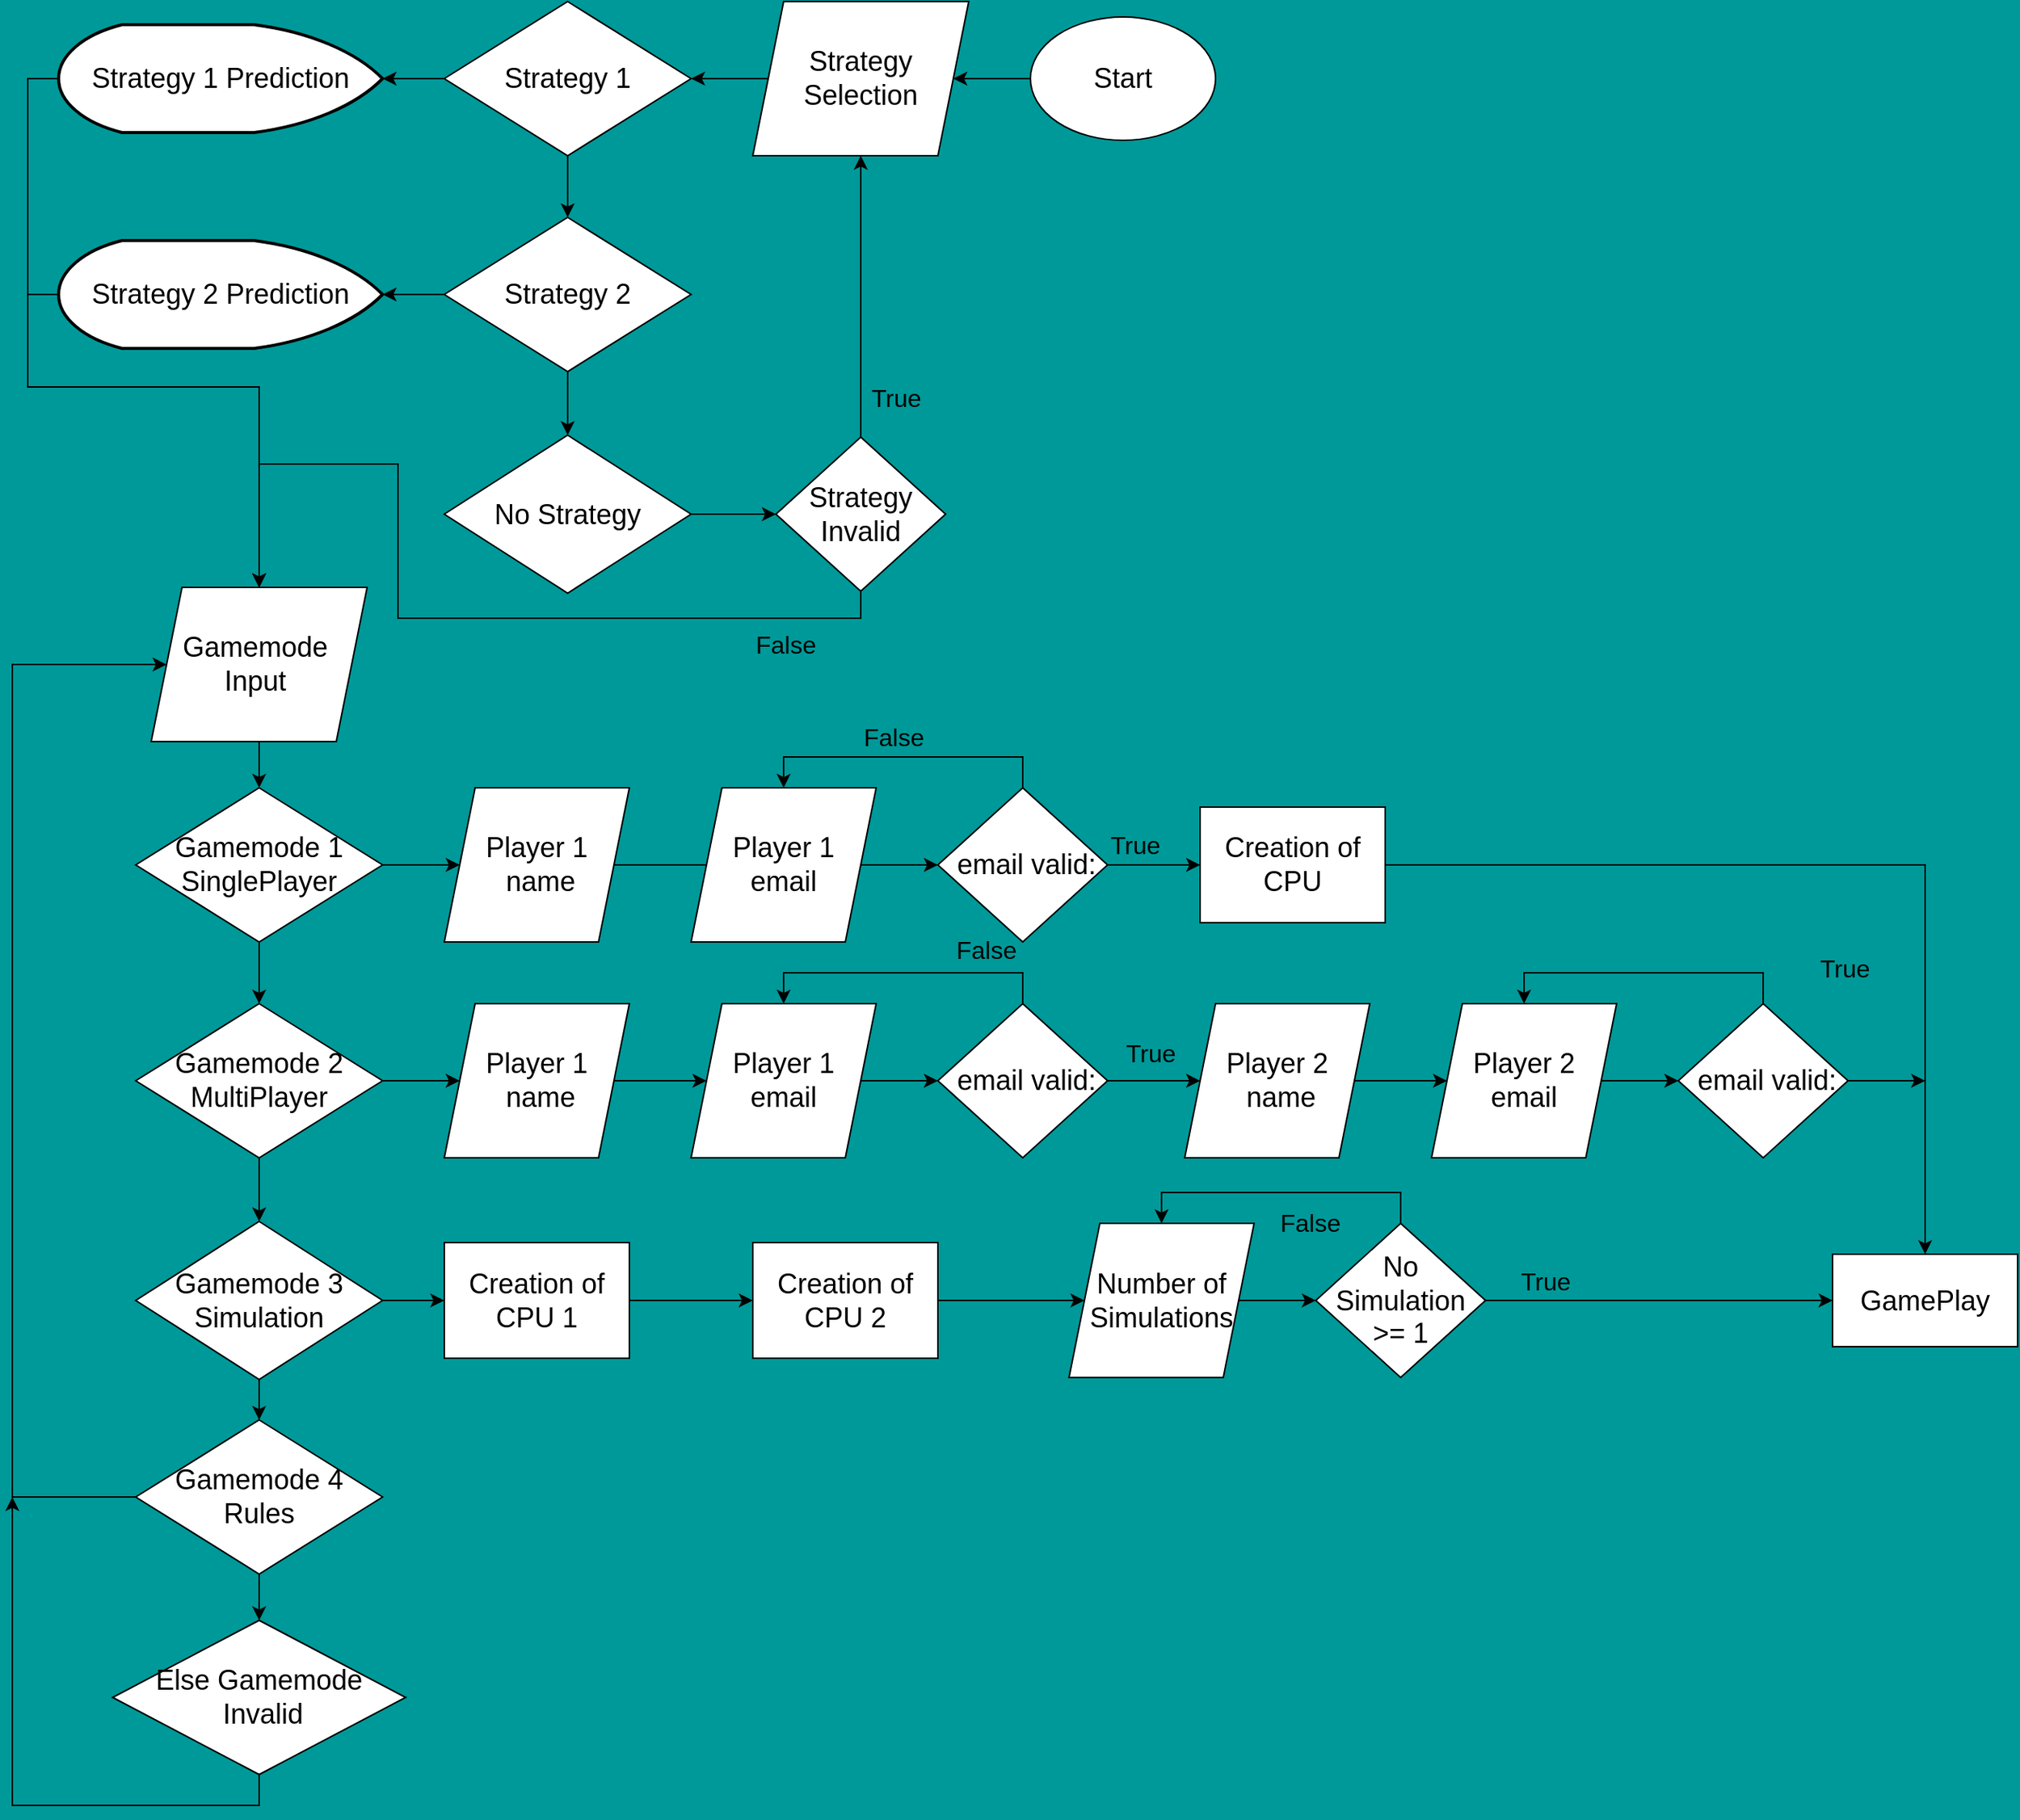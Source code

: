 <mxfile version="21.0.6" type="github" pages="6">
  <diagram id="C5RBs43oDa-KdzZeNtuy" name="Menu Page">
    <mxGraphModel dx="1056" dy="593" grid="1" gridSize="10" guides="1" tooltips="1" connect="1" arrows="1" fold="1" page="1" pageScale="1" pageWidth="827" pageHeight="1169" background="#009999" math="0" shadow="0">
      <root>
        <mxCell id="WIyWlLk6GJQsqaUBKTNV-0" />
        <mxCell id="WIyWlLk6GJQsqaUBKTNV-1" parent="WIyWlLk6GJQsqaUBKTNV-0" />
        <mxCell id="YeGWBvGDF-dvy0_CH280-10" style="edgeStyle=orthogonalEdgeStyle;rounded=0;orthogonalLoop=1;jettySize=auto;html=1;exitX=0;exitY=0.5;exitDx=0;exitDy=0;entryX=1;entryY=0.5;entryDx=0;entryDy=0;" parent="WIyWlLk6GJQsqaUBKTNV-1" source="HH_Q_SZp9m50b5lRNX-O-0" target="YeGWBvGDF-dvy0_CH280-0" edge="1">
          <mxGeometry relative="1" as="geometry" />
        </mxCell>
        <mxCell id="HH_Q_SZp9m50b5lRNX-O-0" value="&lt;font style=&quot;font-size: 18px;&quot;&gt;Start&lt;/font&gt;" style="ellipse;whiteSpace=wrap;html=1;" parent="WIyWlLk6GJQsqaUBKTNV-1" vertex="1">
          <mxGeometry x="1110" y="80" width="120" height="80" as="geometry" />
        </mxCell>
        <mxCell id="HH_Q_SZp9m50b5lRNX-O-47" style="edgeStyle=orthogonalEdgeStyle;rounded=0;orthogonalLoop=1;jettySize=auto;html=1;exitX=1;exitY=0.5;exitDx=0;exitDy=0;fontSize=18;entryX=0.5;entryY=0;entryDx=0;entryDy=0;" parent="WIyWlLk6GJQsqaUBKTNV-1" source="HH_Q_SZp9m50b5lRNX-O-3" target="HH_Q_SZp9m50b5lRNX-O-51" edge="1">
          <mxGeometry relative="1" as="geometry">
            <mxPoint x="1740" y="850" as="targetPoint" />
            <Array as="points">
              <mxPoint x="1690" y="630" />
            </Array>
          </mxGeometry>
        </mxCell>
        <mxCell id="HH_Q_SZp9m50b5lRNX-O-3" value="Creation of CPU" style="rounded=0;whiteSpace=wrap;html=1;fontSize=18;" parent="WIyWlLk6GJQsqaUBKTNV-1" vertex="1">
          <mxGeometry x="1220" y="592.5" width="120" height="75" as="geometry" />
        </mxCell>
        <mxCell id="HH_Q_SZp9m50b5lRNX-O-4" value="Gamemode&amp;nbsp;&lt;br&gt;Input&amp;nbsp;" style="shape=parallelogram;perimeter=parallelogramPerimeter;whiteSpace=wrap;html=1;fixedSize=1;fontSize=18;" parent="WIyWlLk6GJQsqaUBKTNV-1" vertex="1">
          <mxGeometry x="540" y="450" width="140" height="100" as="geometry" />
        </mxCell>
        <mxCell id="a4mW-Qo0J0XxIdTDFxQc-3" style="edgeStyle=orthogonalEdgeStyle;rounded=0;orthogonalLoop=1;jettySize=auto;html=1;exitX=0.5;exitY=1;exitDx=0;exitDy=0;entryX=0.5;entryY=0;entryDx=0;entryDy=0;" parent="WIyWlLk6GJQsqaUBKTNV-1" source="HH_Q_SZp9m50b5lRNX-O-7" target="HH_Q_SZp9m50b5lRNX-O-21" edge="1">
          <mxGeometry relative="1" as="geometry" />
        </mxCell>
        <mxCell id="HH_Q_SZp9m50b5lRNX-O-7" value="Gamemode 1&lt;br&gt;SinglePlayer" style="rhombus;whiteSpace=wrap;html=1;fontSize=18;" parent="WIyWlLk6GJQsqaUBKTNV-1" vertex="1">
          <mxGeometry x="530" y="580" width="160" height="100" as="geometry" />
        </mxCell>
        <mxCell id="HH_Q_SZp9m50b5lRNX-O-10" value="" style="endArrow=classic;html=1;rounded=0;fontSize=18;exitX=0.5;exitY=1;exitDx=0;exitDy=0;entryX=0.5;entryY=0;entryDx=0;entryDy=0;" parent="WIyWlLk6GJQsqaUBKTNV-1" source="HH_Q_SZp9m50b5lRNX-O-4" target="HH_Q_SZp9m50b5lRNX-O-7" edge="1">
          <mxGeometry width="50" height="50" relative="1" as="geometry">
            <mxPoint x="609.5" y="550" as="sourcePoint" />
            <mxPoint x="610" y="590" as="targetPoint" />
          </mxGeometry>
        </mxCell>
        <mxCell id="HH_Q_SZp9m50b5lRNX-O-16" value="" style="endArrow=classic;html=1;rounded=0;fontSize=18;exitX=1;exitY=0.5;exitDx=0;exitDy=0;entryX=0;entryY=0.5;entryDx=0;entryDy=0;" parent="WIyWlLk6GJQsqaUBKTNV-1" source="HH_Q_SZp9m50b5lRNX-O-7" target="HH_Q_SZp9m50b5lRNX-O-17" edge="1">
          <mxGeometry width="50" height="50" relative="1" as="geometry">
            <mxPoint x="619.5" y="560" as="sourcePoint" />
            <mxPoint x="620" y="600" as="targetPoint" />
          </mxGeometry>
        </mxCell>
        <mxCell id="HH_Q_SZp9m50b5lRNX-O-19" style="edgeStyle=orthogonalEdgeStyle;rounded=0;orthogonalLoop=1;jettySize=auto;html=1;exitX=1;exitY=0.5;exitDx=0;exitDy=0;entryX=0;entryY=0.5;entryDx=0;entryDy=0;fontSize=18;startArrow=none;" parent="WIyWlLk6GJQsqaUBKTNV-1" source="tfRP4BOYB_MUKid82z_x-2" target="HH_Q_SZp9m50b5lRNX-O-3" edge="1">
          <mxGeometry relative="1" as="geometry" />
        </mxCell>
        <mxCell id="HH_Q_SZp9m50b5lRNX-O-17" value="Player 1&lt;br&gt;&amp;nbsp;name" style="shape=parallelogram;perimeter=parallelogramPerimeter;whiteSpace=wrap;html=1;fixedSize=1;fontSize=18;" parent="WIyWlLk6GJQsqaUBKTNV-1" vertex="1">
          <mxGeometry x="730" y="580" width="120" height="100" as="geometry" />
        </mxCell>
        <mxCell id="a4mW-Qo0J0XxIdTDFxQc-4" style="edgeStyle=orthogonalEdgeStyle;rounded=0;orthogonalLoop=1;jettySize=auto;html=1;exitX=0.5;exitY=1;exitDx=0;exitDy=0;entryX=0.5;entryY=0;entryDx=0;entryDy=0;" parent="WIyWlLk6GJQsqaUBKTNV-1" source="HH_Q_SZp9m50b5lRNX-O-21" target="HH_Q_SZp9m50b5lRNX-O-36" edge="1">
          <mxGeometry relative="1" as="geometry" />
        </mxCell>
        <mxCell id="HH_Q_SZp9m50b5lRNX-O-21" value="Gamemode 2&lt;br&gt;MultiPlayer" style="rhombus;whiteSpace=wrap;html=1;fontSize=18;" parent="WIyWlLk6GJQsqaUBKTNV-1" vertex="1">
          <mxGeometry x="530" y="720" width="160" height="100" as="geometry" />
        </mxCell>
        <mxCell id="HH_Q_SZp9m50b5lRNX-O-23" value="" style="endArrow=classic;html=1;rounded=0;fontSize=18;exitX=1;exitY=0.5;exitDx=0;exitDy=0;entryX=0;entryY=0.5;entryDx=0;entryDy=0;" parent="WIyWlLk6GJQsqaUBKTNV-1" source="HH_Q_SZp9m50b5lRNX-O-21" target="HH_Q_SZp9m50b5lRNX-O-25" edge="1">
          <mxGeometry width="50" height="50" relative="1" as="geometry">
            <mxPoint x="619.5" y="690" as="sourcePoint" />
            <mxPoint x="620" y="730" as="targetPoint" />
          </mxGeometry>
        </mxCell>
        <mxCell id="HH_Q_SZp9m50b5lRNX-O-28" style="edgeStyle=orthogonalEdgeStyle;rounded=0;orthogonalLoop=1;jettySize=auto;html=1;exitX=1;exitY=0.5;exitDx=0;exitDy=0;fontSize=18;entryX=0;entryY=0.5;entryDx=0;entryDy=0;" parent="WIyWlLk6GJQsqaUBKTNV-1" source="HH_Q_SZp9m50b5lRNX-O-25" target="g_fAm4qxgGEfnLktXocE-22" edge="1">
          <mxGeometry relative="1" as="geometry">
            <mxPoint x="940" y="770" as="targetPoint" />
          </mxGeometry>
        </mxCell>
        <mxCell id="HH_Q_SZp9m50b5lRNX-O-25" value="Player 1&lt;br&gt;&amp;nbsp;name" style="shape=parallelogram;perimeter=parallelogramPerimeter;whiteSpace=wrap;html=1;fixedSize=1;fontSize=18;" parent="WIyWlLk6GJQsqaUBKTNV-1" vertex="1">
          <mxGeometry x="730" y="720" width="120" height="100" as="geometry" />
        </mxCell>
        <mxCell id="a4mW-Qo0J0XxIdTDFxQc-6" style="edgeStyle=orthogonalEdgeStyle;rounded=0;orthogonalLoop=1;jettySize=auto;html=1;exitX=1;exitY=0.5;exitDx=0;exitDy=0;entryX=0;entryY=0.5;entryDx=0;entryDy=0;" parent="WIyWlLk6GJQsqaUBKTNV-1" source="HH_Q_SZp9m50b5lRNX-O-35" target="J6nUsC2NRwStbbg_lRBb-2" edge="1">
          <mxGeometry relative="1" as="geometry">
            <mxPoint x="1110" y="880" as="targetPoint" />
          </mxGeometry>
        </mxCell>
        <mxCell id="HH_Q_SZp9m50b5lRNX-O-35" value="Creation of CPU 2" style="rounded=0;whiteSpace=wrap;html=1;fontSize=18;" parent="WIyWlLk6GJQsqaUBKTNV-1" vertex="1">
          <mxGeometry x="930" y="875" width="120" height="75" as="geometry" />
        </mxCell>
        <mxCell id="a4mW-Qo0J0XxIdTDFxQc-7" style="edgeStyle=orthogonalEdgeStyle;rounded=0;orthogonalLoop=1;jettySize=auto;html=1;exitX=0.5;exitY=1;exitDx=0;exitDy=0;" parent="WIyWlLk6GJQsqaUBKTNV-1" source="HH_Q_SZp9m50b5lRNX-O-36" target="HH_Q_SZp9m50b5lRNX-O-43" edge="1">
          <mxGeometry relative="1" as="geometry" />
        </mxCell>
        <mxCell id="HH_Q_SZp9m50b5lRNX-O-36" value="Gamemode 3&lt;br&gt;Simulation" style="rhombus;whiteSpace=wrap;html=1;fontSize=18;" parent="WIyWlLk6GJQsqaUBKTNV-1" vertex="1">
          <mxGeometry x="530" y="861.25" width="160" height="102.5" as="geometry" />
        </mxCell>
        <mxCell id="HH_Q_SZp9m50b5lRNX-O-38" value="" style="endArrow=classic;html=1;rounded=0;fontSize=18;exitX=1;exitY=0.5;exitDx=0;exitDy=0;entryX=0;entryY=0.5;entryDx=0;entryDy=0;" parent="WIyWlLk6GJQsqaUBKTNV-1" source="HH_Q_SZp9m50b5lRNX-O-36" target="HH_Q_SZp9m50b5lRNX-O-42" edge="1">
          <mxGeometry width="50" height="50" relative="1" as="geometry">
            <mxPoint x="619.5" y="820" as="sourcePoint" />
            <mxPoint x="730" y="895" as="targetPoint" />
          </mxGeometry>
        </mxCell>
        <mxCell id="a4mW-Qo0J0XxIdTDFxQc-5" style="edgeStyle=orthogonalEdgeStyle;rounded=0;orthogonalLoop=1;jettySize=auto;html=1;exitX=1;exitY=0.5;exitDx=0;exitDy=0;entryX=0;entryY=0.5;entryDx=0;entryDy=0;" parent="WIyWlLk6GJQsqaUBKTNV-1" source="HH_Q_SZp9m50b5lRNX-O-42" target="HH_Q_SZp9m50b5lRNX-O-35" edge="1">
          <mxGeometry relative="1" as="geometry" />
        </mxCell>
        <mxCell id="HH_Q_SZp9m50b5lRNX-O-42" value="Creation of CPU 1" style="rounded=0;whiteSpace=wrap;html=1;fontSize=18;" parent="WIyWlLk6GJQsqaUBKTNV-1" vertex="1">
          <mxGeometry x="730" y="875" width="120" height="75" as="geometry" />
        </mxCell>
        <mxCell id="HH_Q_SZp9m50b5lRNX-O-45" style="edgeStyle=orthogonalEdgeStyle;rounded=0;orthogonalLoop=1;jettySize=auto;html=1;exitX=0;exitY=0.5;exitDx=0;exitDy=0;fontSize=18;entryX=0;entryY=0.5;entryDx=0;entryDy=0;" parent="WIyWlLk6GJQsqaUBKTNV-1" source="HH_Q_SZp9m50b5lRNX-O-43" target="HH_Q_SZp9m50b5lRNX-O-4" edge="1">
          <mxGeometry relative="1" as="geometry">
            <mxPoint x="790" y="440" as="targetPoint" />
            <Array as="points">
              <mxPoint x="450" y="1040" />
              <mxPoint x="450" y="500" />
            </Array>
          </mxGeometry>
        </mxCell>
        <mxCell id="g_fAm4qxgGEfnLktXocE-3" style="edgeStyle=orthogonalEdgeStyle;rounded=0;orthogonalLoop=1;jettySize=auto;html=1;exitX=0.5;exitY=1;exitDx=0;exitDy=0;" parent="WIyWlLk6GJQsqaUBKTNV-1" source="wmRBI1XW2gA0O1IVpu8k-0" edge="1">
          <mxGeometry relative="1" as="geometry">
            <mxPoint x="450" y="1040" as="targetPoint" />
            <Array as="points">
              <mxPoint x="610" y="1240" />
              <mxPoint x="450" y="1240" />
            </Array>
          </mxGeometry>
        </mxCell>
        <mxCell id="wmRBI1XW2gA0O1IVpu8k-1" style="edgeStyle=orthogonalEdgeStyle;rounded=0;orthogonalLoop=1;jettySize=auto;html=1;exitX=0.5;exitY=1;exitDx=0;exitDy=0;entryX=0.5;entryY=0;entryDx=0;entryDy=0;" parent="WIyWlLk6GJQsqaUBKTNV-1" source="HH_Q_SZp9m50b5lRNX-O-43" target="wmRBI1XW2gA0O1IVpu8k-0" edge="1">
          <mxGeometry relative="1" as="geometry" />
        </mxCell>
        <mxCell id="HH_Q_SZp9m50b5lRNX-O-43" value="Gamemode 4&lt;br&gt;Rules" style="rhombus;whiteSpace=wrap;html=1;fontSize=18;" parent="WIyWlLk6GJQsqaUBKTNV-1" vertex="1">
          <mxGeometry x="530" y="990" width="160" height="100" as="geometry" />
        </mxCell>
        <mxCell id="HH_Q_SZp9m50b5lRNX-O-51" value="GamePlay" style="rounded=0;whiteSpace=wrap;html=1;fontSize=18;" parent="WIyWlLk6GJQsqaUBKTNV-1" vertex="1">
          <mxGeometry x="1630" y="882.5" width="120" height="60" as="geometry" />
        </mxCell>
        <mxCell id="tfRP4BOYB_MUKid82z_x-0" style="edgeStyle=orthogonalEdgeStyle;rounded=0;orthogonalLoop=1;jettySize=auto;html=1;exitX=1;exitY=0.5;exitDx=0;exitDy=0;entryX=0;entryY=0.5;entryDx=0;entryDy=0;fontSize=18;" parent="WIyWlLk6GJQsqaUBKTNV-1" source="tfRP4BOYB_MUKid82z_x-1" target="tfRP4BOYB_MUKid82z_x-2" edge="1">
          <mxGeometry relative="1" as="geometry">
            <mxPoint x="920" y="520" as="targetPoint" />
          </mxGeometry>
        </mxCell>
        <mxCell id="tfRP4BOYB_MUKid82z_x-1" value="Player 1&lt;br&gt;email" style="shape=parallelogram;perimeter=parallelogramPerimeter;whiteSpace=wrap;html=1;fixedSize=1;fontSize=18;" parent="WIyWlLk6GJQsqaUBKTNV-1" vertex="1">
          <mxGeometry x="890" y="580" width="120" height="100" as="geometry" />
        </mxCell>
        <mxCell id="tfRP4BOYB_MUKid82z_x-3" value="" style="edgeStyle=orthogonalEdgeStyle;rounded=0;orthogonalLoop=1;jettySize=auto;html=1;exitX=1;exitY=0.5;exitDx=0;exitDy=0;entryX=0;entryY=0.5;entryDx=0;entryDy=0;fontSize=18;endArrow=none;" parent="WIyWlLk6GJQsqaUBKTNV-1" source="HH_Q_SZp9m50b5lRNX-O-17" target="tfRP4BOYB_MUKid82z_x-1" edge="1">
          <mxGeometry relative="1" as="geometry">
            <mxPoint x="820" y="630" as="sourcePoint" />
            <mxPoint x="1180" y="588" as="targetPoint" />
          </mxGeometry>
        </mxCell>
        <mxCell id="tfRP4BOYB_MUKid82z_x-4" style="edgeStyle=orthogonalEdgeStyle;rounded=0;orthogonalLoop=1;jettySize=auto;html=1;exitX=0.5;exitY=0;exitDx=0;exitDy=0;entryX=0.5;entryY=0;entryDx=0;entryDy=0;" parent="WIyWlLk6GJQsqaUBKTNV-1" source="tfRP4BOYB_MUKid82z_x-2" target="tfRP4BOYB_MUKid82z_x-1" edge="1">
          <mxGeometry relative="1" as="geometry" />
        </mxCell>
        <mxCell id="tfRP4BOYB_MUKid82z_x-2" value="&lt;font style=&quot;font-size: 18px;&quot;&gt;&amp;nbsp;email valid:&lt;/font&gt;" style="rhombus;whiteSpace=wrap;html=1;" parent="WIyWlLk6GJQsqaUBKTNV-1" vertex="1">
          <mxGeometry x="1050" y="580" width="110" height="100" as="geometry" />
        </mxCell>
        <mxCell id="g_fAm4qxgGEfnLktXocE-0" value="&lt;font style=&quot;font-size: 16px;&quot;&gt;False&lt;/font&gt;" style="text;whiteSpace=wrap;html=1;fontSize=18;" parent="WIyWlLk6GJQsqaUBKTNV-1" vertex="1">
          <mxGeometry x="1000" y="530" width="50" height="30" as="geometry" />
        </mxCell>
        <mxCell id="g_fAm4qxgGEfnLktXocE-1" value="&lt;font style=&quot;font-size: 16px;&quot;&gt;True&lt;/font&gt;" style="text;whiteSpace=wrap;html=1;fontSize=18;" parent="WIyWlLk6GJQsqaUBKTNV-1" vertex="1">
          <mxGeometry x="1160" y="600" width="50" height="30" as="geometry" />
        </mxCell>
        <mxCell id="g_fAm4qxgGEfnLktXocE-20" style="edgeStyle=orthogonalEdgeStyle;rounded=0;orthogonalLoop=1;jettySize=auto;html=1;exitX=1;exitY=0.5;exitDx=0;exitDy=0;entryX=0;entryY=0.5;entryDx=0;entryDy=0;fontSize=18;startArrow=none;" parent="WIyWlLk6GJQsqaUBKTNV-1" source="g_fAm4qxgGEfnLktXocE-24" target="g_fAm4qxgGEfnLktXocE-28" edge="1">
          <mxGeometry relative="1" as="geometry">
            <mxPoint x="1220" y="770" as="targetPoint" />
          </mxGeometry>
        </mxCell>
        <mxCell id="g_fAm4qxgGEfnLktXocE-21" style="edgeStyle=orthogonalEdgeStyle;rounded=0;orthogonalLoop=1;jettySize=auto;html=1;exitX=1;exitY=0.5;exitDx=0;exitDy=0;entryX=0;entryY=0.5;entryDx=0;entryDy=0;fontSize=18;" parent="WIyWlLk6GJQsqaUBKTNV-1" source="g_fAm4qxgGEfnLktXocE-22" target="g_fAm4qxgGEfnLktXocE-24" edge="1">
          <mxGeometry relative="1" as="geometry">
            <mxPoint x="920" y="660" as="targetPoint" />
          </mxGeometry>
        </mxCell>
        <mxCell id="g_fAm4qxgGEfnLktXocE-22" value="Player 1&lt;br&gt;email" style="shape=parallelogram;perimeter=parallelogramPerimeter;whiteSpace=wrap;html=1;fixedSize=1;fontSize=18;" parent="WIyWlLk6GJQsqaUBKTNV-1" vertex="1">
          <mxGeometry x="890" y="720" width="120" height="100" as="geometry" />
        </mxCell>
        <mxCell id="g_fAm4qxgGEfnLktXocE-23" style="edgeStyle=orthogonalEdgeStyle;rounded=0;orthogonalLoop=1;jettySize=auto;html=1;exitX=0.5;exitY=0;exitDx=0;exitDy=0;entryX=0.5;entryY=0;entryDx=0;entryDy=0;" parent="WIyWlLk6GJQsqaUBKTNV-1" source="g_fAm4qxgGEfnLktXocE-24" target="g_fAm4qxgGEfnLktXocE-22" edge="1">
          <mxGeometry relative="1" as="geometry" />
        </mxCell>
        <mxCell id="g_fAm4qxgGEfnLktXocE-24" value="&lt;font style=&quot;font-size: 18px;&quot;&gt;&amp;nbsp;email valid:&lt;/font&gt;" style="rhombus;whiteSpace=wrap;html=1;" parent="WIyWlLk6GJQsqaUBKTNV-1" vertex="1">
          <mxGeometry x="1050" y="720" width="110" height="100" as="geometry" />
        </mxCell>
        <mxCell id="g_fAm4qxgGEfnLktXocE-25" value="&lt;font style=&quot;font-size: 16px;&quot;&gt;False&lt;/font&gt;" style="text;whiteSpace=wrap;html=1;fontSize=18;" parent="WIyWlLk6GJQsqaUBKTNV-1" vertex="1">
          <mxGeometry x="1060" y="667.5" width="50" height="30" as="geometry" />
        </mxCell>
        <mxCell id="g_fAm4qxgGEfnLktXocE-26" value="&lt;font style=&quot;font-size: 16px;&quot;&gt;True&lt;/font&gt;" style="text;whiteSpace=wrap;html=1;fontSize=18;" parent="WIyWlLk6GJQsqaUBKTNV-1" vertex="1">
          <mxGeometry x="1170" y="735" width="50" height="30" as="geometry" />
        </mxCell>
        <mxCell id="g_fAm4qxgGEfnLktXocE-27" style="edgeStyle=orthogonalEdgeStyle;rounded=0;orthogonalLoop=1;jettySize=auto;html=1;exitX=1;exitY=0.5;exitDx=0;exitDy=0;fontSize=18;entryX=0;entryY=0.5;entryDx=0;entryDy=0;" parent="WIyWlLk6GJQsqaUBKTNV-1" source="g_fAm4qxgGEfnLktXocE-28" target="g_fAm4qxgGEfnLktXocE-31" edge="1">
          <mxGeometry relative="1" as="geometry">
            <mxPoint x="1420" y="765" as="targetPoint" />
          </mxGeometry>
        </mxCell>
        <mxCell id="g_fAm4qxgGEfnLktXocE-28" value="Player 2&lt;br&gt;&amp;nbsp;name" style="shape=parallelogram;perimeter=parallelogramPerimeter;whiteSpace=wrap;html=1;fixedSize=1;fontSize=18;" parent="WIyWlLk6GJQsqaUBKTNV-1" vertex="1">
          <mxGeometry x="1210" y="720" width="120" height="100" as="geometry" />
        </mxCell>
        <mxCell id="g_fAm4qxgGEfnLktXocE-29" style="edgeStyle=orthogonalEdgeStyle;rounded=0;orthogonalLoop=1;jettySize=auto;html=1;exitX=1;exitY=0.5;exitDx=0;exitDy=0;fontSize=18;startArrow=none;" parent="WIyWlLk6GJQsqaUBKTNV-1" source="g_fAm4qxgGEfnLktXocE-33" edge="1">
          <mxGeometry relative="1" as="geometry">
            <mxPoint x="1690" y="770" as="targetPoint" />
          </mxGeometry>
        </mxCell>
        <mxCell id="g_fAm4qxgGEfnLktXocE-30" style="edgeStyle=orthogonalEdgeStyle;rounded=0;orthogonalLoop=1;jettySize=auto;html=1;exitX=1;exitY=0.5;exitDx=0;exitDy=0;entryX=0;entryY=0.5;entryDx=0;entryDy=0;fontSize=18;" parent="WIyWlLk6GJQsqaUBKTNV-1" source="g_fAm4qxgGEfnLktXocE-31" target="g_fAm4qxgGEfnLktXocE-33" edge="1">
          <mxGeometry relative="1" as="geometry">
            <mxPoint x="1400" y="655" as="targetPoint" />
          </mxGeometry>
        </mxCell>
        <mxCell id="g_fAm4qxgGEfnLktXocE-31" value="Player 2&lt;br&gt;email" style="shape=parallelogram;perimeter=parallelogramPerimeter;whiteSpace=wrap;html=1;fixedSize=1;fontSize=18;" parent="WIyWlLk6GJQsqaUBKTNV-1" vertex="1">
          <mxGeometry x="1370" y="720" width="120" height="100" as="geometry" />
        </mxCell>
        <mxCell id="g_fAm4qxgGEfnLktXocE-32" style="edgeStyle=orthogonalEdgeStyle;rounded=0;orthogonalLoop=1;jettySize=auto;html=1;exitX=0.5;exitY=0;exitDx=0;exitDy=0;entryX=0.5;entryY=0;entryDx=0;entryDy=0;" parent="WIyWlLk6GJQsqaUBKTNV-1" source="g_fAm4qxgGEfnLktXocE-33" target="g_fAm4qxgGEfnLktXocE-31" edge="1">
          <mxGeometry relative="1" as="geometry" />
        </mxCell>
        <mxCell id="g_fAm4qxgGEfnLktXocE-33" value="&lt;font style=&quot;font-size: 18px;&quot;&gt;&amp;nbsp;email valid:&lt;/font&gt;" style="rhombus;whiteSpace=wrap;html=1;" parent="WIyWlLk6GJQsqaUBKTNV-1" vertex="1">
          <mxGeometry x="1530" y="720" width="110" height="100" as="geometry" />
        </mxCell>
        <mxCell id="g_fAm4qxgGEfnLktXocE-34" value="&lt;font style=&quot;font-size: 16px;&quot;&gt;True&lt;/font&gt;" style="text;whiteSpace=wrap;html=1;fontSize=18;" parent="WIyWlLk6GJQsqaUBKTNV-1" vertex="1">
          <mxGeometry x="1620" y="680" width="50" height="30" as="geometry" />
        </mxCell>
        <mxCell id="J6nUsC2NRwStbbg_lRBb-0" style="edgeStyle=orthogonalEdgeStyle;rounded=0;orthogonalLoop=1;jettySize=auto;html=1;exitX=1;exitY=0.5;exitDx=0;exitDy=0;entryX=0;entryY=0.5;entryDx=0;entryDy=0;fontSize=18;startArrow=none;" parent="WIyWlLk6GJQsqaUBKTNV-1" source="J6nUsC2NRwStbbg_lRBb-4" target="HH_Q_SZp9m50b5lRNX-O-51" edge="1">
          <mxGeometry relative="1" as="geometry">
            <mxPoint x="1420" y="910" as="targetPoint" />
          </mxGeometry>
        </mxCell>
        <mxCell id="J6nUsC2NRwStbbg_lRBb-1" style="edgeStyle=orthogonalEdgeStyle;rounded=0;orthogonalLoop=1;jettySize=auto;html=1;exitX=1;exitY=0.5;exitDx=0;exitDy=0;entryX=0;entryY=0.5;entryDx=0;entryDy=0;fontSize=18;" parent="WIyWlLk6GJQsqaUBKTNV-1" source="J6nUsC2NRwStbbg_lRBb-2" target="J6nUsC2NRwStbbg_lRBb-4" edge="1">
          <mxGeometry relative="1" as="geometry">
            <mxPoint x="1150" y="803.75" as="targetPoint" />
          </mxGeometry>
        </mxCell>
        <mxCell id="J6nUsC2NRwStbbg_lRBb-2" value="Number of Simulations" style="shape=parallelogram;perimeter=parallelogramPerimeter;whiteSpace=wrap;html=1;fixedSize=1;fontSize=18;" parent="WIyWlLk6GJQsqaUBKTNV-1" vertex="1">
          <mxGeometry x="1135" y="862.5" width="120" height="100" as="geometry" />
        </mxCell>
        <mxCell id="J6nUsC2NRwStbbg_lRBb-3" style="edgeStyle=orthogonalEdgeStyle;rounded=0;orthogonalLoop=1;jettySize=auto;html=1;exitX=0.5;exitY=0;exitDx=0;exitDy=0;entryX=0.5;entryY=0;entryDx=0;entryDy=0;" parent="WIyWlLk6GJQsqaUBKTNV-1" source="J6nUsC2NRwStbbg_lRBb-4" target="J6nUsC2NRwStbbg_lRBb-2" edge="1">
          <mxGeometry relative="1" as="geometry" />
        </mxCell>
        <mxCell id="J6nUsC2NRwStbbg_lRBb-4" value="&lt;span style=&quot;font-size: 18px;&quot;&gt;No Simulation &amp;gt;= 1&lt;/span&gt;" style="rhombus;whiteSpace=wrap;html=1;" parent="WIyWlLk6GJQsqaUBKTNV-1" vertex="1">
          <mxGeometry x="1295" y="862.5" width="110" height="100" as="geometry" />
        </mxCell>
        <mxCell id="J6nUsC2NRwStbbg_lRBb-5" value="&lt;font style=&quot;font-size: 16px;&quot;&gt;False&lt;/font&gt;" style="text;whiteSpace=wrap;html=1;fontSize=18;" parent="WIyWlLk6GJQsqaUBKTNV-1" vertex="1">
          <mxGeometry x="1270" y="845" width="50" height="30" as="geometry" />
        </mxCell>
        <mxCell id="J6nUsC2NRwStbbg_lRBb-6" value="&lt;font style=&quot;font-size: 16px;&quot;&gt;True&lt;/font&gt;" style="text;whiteSpace=wrap;html=1;fontSize=18;" parent="WIyWlLk6GJQsqaUBKTNV-1" vertex="1">
          <mxGeometry x="1426" y="882.5" width="50" height="30" as="geometry" />
        </mxCell>
        <mxCell id="YeGWBvGDF-dvy0_CH280-11" style="edgeStyle=orthogonalEdgeStyle;rounded=0;orthogonalLoop=1;jettySize=auto;html=1;exitX=0;exitY=0.5;exitDx=0;exitDy=0;entryX=1;entryY=0.5;entryDx=0;entryDy=0;" parent="WIyWlLk6GJQsqaUBKTNV-1" source="YeGWBvGDF-dvy0_CH280-0" target="YeGWBvGDF-dvy0_CH280-2" edge="1">
          <mxGeometry relative="1" as="geometry" />
        </mxCell>
        <mxCell id="YeGWBvGDF-dvy0_CH280-0" value="Strategy Selection" style="shape=parallelogram;perimeter=parallelogramPerimeter;whiteSpace=wrap;html=1;fixedSize=1;fontSize=18;" parent="WIyWlLk6GJQsqaUBKTNV-1" vertex="1">
          <mxGeometry x="930" y="70" width="140" height="100" as="geometry" />
        </mxCell>
        <mxCell id="YeGWBvGDF-dvy0_CH280-1" style="edgeStyle=orthogonalEdgeStyle;rounded=0;orthogonalLoop=1;jettySize=auto;html=1;exitX=0.5;exitY=1;exitDx=0;exitDy=0;entryX=0.5;entryY=0;entryDx=0;entryDy=0;" parent="WIyWlLk6GJQsqaUBKTNV-1" source="YeGWBvGDF-dvy0_CH280-2" target="YeGWBvGDF-dvy0_CH280-4" edge="1">
          <mxGeometry relative="1" as="geometry" />
        </mxCell>
        <mxCell id="hiqK_q8E5ouLZYj6ZJDG-6" style="edgeStyle=orthogonalEdgeStyle;rounded=0;orthogonalLoop=1;jettySize=auto;html=1;exitX=0;exitY=0.5;exitDx=0;exitDy=0;entryX=0;entryY=0.5;entryDx=0;entryDy=0;entryPerimeter=0;" parent="WIyWlLk6GJQsqaUBKTNV-1" source="YeGWBvGDF-dvy0_CH280-2" target="hiqK_q8E5ouLZYj6ZJDG-0" edge="1">
          <mxGeometry relative="1" as="geometry" />
        </mxCell>
        <mxCell id="YeGWBvGDF-dvy0_CH280-2" value="Strategy 1" style="rhombus;whiteSpace=wrap;html=1;fontSize=18;" parent="WIyWlLk6GJQsqaUBKTNV-1" vertex="1">
          <mxGeometry x="730" y="70" width="160" height="100" as="geometry" />
        </mxCell>
        <mxCell id="YeGWBvGDF-dvy0_CH280-3" style="edgeStyle=orthogonalEdgeStyle;rounded=0;orthogonalLoop=1;jettySize=auto;html=1;exitX=0.5;exitY=1;exitDx=0;exitDy=0;entryX=0.5;entryY=0;entryDx=0;entryDy=0;" parent="WIyWlLk6GJQsqaUBKTNV-1" source="YeGWBvGDF-dvy0_CH280-4" target="YeGWBvGDF-dvy0_CH280-6" edge="1">
          <mxGeometry relative="1" as="geometry" />
        </mxCell>
        <mxCell id="hiqK_q8E5ouLZYj6ZJDG-5" style="edgeStyle=orthogonalEdgeStyle;rounded=0;orthogonalLoop=1;jettySize=auto;html=1;exitX=0;exitY=0.5;exitDx=0;exitDy=0;entryX=0;entryY=0.5;entryDx=0;entryDy=0;entryPerimeter=0;" parent="WIyWlLk6GJQsqaUBKTNV-1" source="YeGWBvGDF-dvy0_CH280-4" target="hiqK_q8E5ouLZYj6ZJDG-3" edge="1">
          <mxGeometry relative="1" as="geometry" />
        </mxCell>
        <mxCell id="YeGWBvGDF-dvy0_CH280-4" value="Strategy 2" style="rhombus;whiteSpace=wrap;html=1;fontSize=18;" parent="WIyWlLk6GJQsqaUBKTNV-1" vertex="1">
          <mxGeometry x="730" y="210" width="160" height="100" as="geometry" />
        </mxCell>
        <mxCell id="hiqK_q8E5ouLZYj6ZJDG-14" style="edgeStyle=orthogonalEdgeStyle;rounded=0;orthogonalLoop=1;jettySize=auto;html=1;exitX=1;exitY=0.5;exitDx=0;exitDy=0;entryX=0;entryY=0.5;entryDx=0;entryDy=0;" parent="WIyWlLk6GJQsqaUBKTNV-1" source="YeGWBvGDF-dvy0_CH280-6" target="hiqK_q8E5ouLZYj6ZJDG-13" edge="1">
          <mxGeometry relative="1" as="geometry" />
        </mxCell>
        <mxCell id="YeGWBvGDF-dvy0_CH280-6" value="No Strategy" style="rhombus;whiteSpace=wrap;html=1;fontSize=18;" parent="WIyWlLk6GJQsqaUBKTNV-1" vertex="1">
          <mxGeometry x="730" y="351.25" width="160" height="102.5" as="geometry" />
        </mxCell>
        <mxCell id="ic1z0VXb14ZqtnYiiZXd-0" style="edgeStyle=orthogonalEdgeStyle;rounded=0;orthogonalLoop=1;jettySize=auto;html=1;exitX=1;exitY=0.5;exitDx=0;exitDy=0;exitPerimeter=0;entryX=0.5;entryY=0;entryDx=0;entryDy=0;" edge="1" parent="WIyWlLk6GJQsqaUBKTNV-1" source="hiqK_q8E5ouLZYj6ZJDG-0" target="HH_Q_SZp9m50b5lRNX-O-4">
          <mxGeometry relative="1" as="geometry">
            <Array as="points">
              <mxPoint x="460" y="120" />
              <mxPoint x="460" y="320" />
              <mxPoint x="610" y="320" />
            </Array>
          </mxGeometry>
        </mxCell>
        <mxCell id="hiqK_q8E5ouLZYj6ZJDG-0" value="Strategy 1 Prediction" style="strokeWidth=2;html=1;shape=mxgraph.flowchart.display;whiteSpace=wrap;fontSize=18;direction=west;" parent="WIyWlLk6GJQsqaUBKTNV-1" vertex="1">
          <mxGeometry x="480" y="85" width="210" height="70" as="geometry" />
        </mxCell>
        <mxCell id="ic1z0VXb14ZqtnYiiZXd-1" style="edgeStyle=orthogonalEdgeStyle;rounded=0;orthogonalLoop=1;jettySize=auto;html=1;exitX=1;exitY=0.5;exitDx=0;exitDy=0;exitPerimeter=0;entryX=0.5;entryY=0;entryDx=0;entryDy=0;" edge="1" parent="WIyWlLk6GJQsqaUBKTNV-1" source="hiqK_q8E5ouLZYj6ZJDG-3" target="HH_Q_SZp9m50b5lRNX-O-4">
          <mxGeometry relative="1" as="geometry">
            <Array as="points">
              <mxPoint x="460" y="260" />
              <mxPoint x="460" y="320" />
              <mxPoint x="610" y="320" />
            </Array>
          </mxGeometry>
        </mxCell>
        <mxCell id="hiqK_q8E5ouLZYj6ZJDG-3" value="Strategy 2 Prediction" style="strokeWidth=2;html=1;shape=mxgraph.flowchart.display;whiteSpace=wrap;fontSize=18;direction=west;" parent="WIyWlLk6GJQsqaUBKTNV-1" vertex="1">
          <mxGeometry x="480" y="225" width="210" height="70" as="geometry" />
        </mxCell>
        <mxCell id="hiqK_q8E5ouLZYj6ZJDG-15" style="edgeStyle=orthogonalEdgeStyle;rounded=0;orthogonalLoop=1;jettySize=auto;html=1;exitX=0.5;exitY=0;exitDx=0;exitDy=0;entryX=0.5;entryY=1;entryDx=0;entryDy=0;" parent="WIyWlLk6GJQsqaUBKTNV-1" source="hiqK_q8E5ouLZYj6ZJDG-13" target="YeGWBvGDF-dvy0_CH280-0" edge="1">
          <mxGeometry relative="1" as="geometry" />
        </mxCell>
        <mxCell id="6V3KA9wj_s8eHBqg6Mto-1" style="edgeStyle=orthogonalEdgeStyle;rounded=0;orthogonalLoop=1;jettySize=auto;html=1;exitX=0.5;exitY=1;exitDx=0;exitDy=0;entryX=0.5;entryY=0;entryDx=0;entryDy=0;" parent="WIyWlLk6GJQsqaUBKTNV-1" source="hiqK_q8E5ouLZYj6ZJDG-13" target="HH_Q_SZp9m50b5lRNX-O-4" edge="1">
          <mxGeometry relative="1" as="geometry">
            <mxPoint x="620" y="400" as="targetPoint" />
            <Array as="points">
              <mxPoint x="1000" y="470" />
              <mxPoint x="700" y="470" />
              <mxPoint x="700" y="370" />
              <mxPoint x="610" y="370" />
            </Array>
          </mxGeometry>
        </mxCell>
        <mxCell id="hiqK_q8E5ouLZYj6ZJDG-13" value="&lt;font style=&quot;font-size: 18px;&quot;&gt;Strategy Invalid&lt;/font&gt;" style="rhombus;whiteSpace=wrap;html=1;" parent="WIyWlLk6GJQsqaUBKTNV-1" vertex="1">
          <mxGeometry x="945" y="352.5" width="110" height="100" as="geometry" />
        </mxCell>
        <mxCell id="hiqK_q8E5ouLZYj6ZJDG-16" value="&lt;font style=&quot;font-size: 16px;&quot;&gt;True&lt;/font&gt;" style="text;whiteSpace=wrap;html=1;fontSize=18;" parent="WIyWlLk6GJQsqaUBKTNV-1" vertex="1">
          <mxGeometry x="1005" y="310" width="50" height="30" as="geometry" />
        </mxCell>
        <mxCell id="hiqK_q8E5ouLZYj6ZJDG-19" value="&lt;font style=&quot;font-size: 16px;&quot;&gt;False&lt;/font&gt;" style="text;whiteSpace=wrap;html=1;fontSize=18;" parent="WIyWlLk6GJQsqaUBKTNV-1" vertex="1">
          <mxGeometry x="930" y="470" width="50" height="30" as="geometry" />
        </mxCell>
        <mxCell id="wmRBI1XW2gA0O1IVpu8k-0" value="Else Gamemode&lt;br&gt;&amp;nbsp;Invalid" style="rhombus;whiteSpace=wrap;html=1;fontSize=18;" parent="WIyWlLk6GJQsqaUBKTNV-1" vertex="1">
          <mxGeometry x="515" y="1120" width="190" height="100" as="geometry" />
        </mxCell>
      </root>
    </mxGraphModel>
  </diagram>
  <diagram id="r4zX6FCwEMg9TZWFA4fZ" name="Gameplay">
    <mxGraphModel dx="3800" dy="2136" grid="1" gridSize="10" guides="1" tooltips="1" connect="1" arrows="1" fold="1" page="1" pageScale="1" pageWidth="850" pageHeight="1100" background="#009999" math="0" shadow="0">
      <root>
        <mxCell id="0" />
        <mxCell id="1" parent="0" />
        <mxCell id="A7rMprVfMEgR3UaybPef-2" style="edgeStyle=orthogonalEdgeStyle;rounded=0;orthogonalLoop=1;jettySize=auto;html=1;exitX=0.5;exitY=1;exitDx=0;exitDy=0;fontSize=18;entryX=0.5;entryY=0;entryDx=0;entryDy=0;" parent="1" source="A7rMprVfMEgR3UaybPef-1" target="A7rMprVfMEgR3UaybPef-4" edge="1">
          <mxGeometry relative="1" as="geometry">
            <mxPoint x="400" y="290" as="targetPoint" />
          </mxGeometry>
        </mxCell>
        <mxCell id="A7rMprVfMEgR3UaybPef-1" value="Creating deck and deck shuffle&amp;nbsp;" style="rounded=0;whiteSpace=wrap;html=1;fontSize=18;" parent="1" vertex="1">
          <mxGeometry x="340" y="140" width="120" height="80" as="geometry" />
        </mxCell>
        <mxCell id="A7rMprVfMEgR3UaybPef-3" style="edgeStyle=orthogonalEdgeStyle;rounded=0;orthogonalLoop=1;jettySize=auto;html=1;exitX=0.5;exitY=1;exitDx=0;exitDy=0;fontSize=18;entryX=0.5;entryY=0;entryDx=0;entryDy=0;" parent="1" source="A7rMprVfMEgR3UaybPef-4" target="A7rMprVfMEgR3UaybPef-6" edge="1">
          <mxGeometry relative="1" as="geometry">
            <mxPoint x="400" y="430" as="targetPoint" />
          </mxGeometry>
        </mxCell>
        <mxCell id="A7rMprVfMEgR3UaybPef-4" value="table draw &lt;br&gt;(4 cards)" style="rounded=0;whiteSpace=wrap;html=1;fontSize=18;" parent="1" vertex="1">
          <mxGeometry x="340" y="250" width="120" height="80" as="geometry" />
        </mxCell>
        <mxCell id="A7rMprVfMEgR3UaybPef-5" style="edgeStyle=orthogonalEdgeStyle;rounded=0;orthogonalLoop=1;jettySize=auto;html=1;exitX=0.5;exitY=1;exitDx=0;exitDy=0;fontSize=18;entryX=0.5;entryY=0;entryDx=0;entryDy=0;" parent="1" source="A7rMprVfMEgR3UaybPef-6" target="mmve00oq2YELYaKE3oax-1" edge="1">
          <mxGeometry relative="1" as="geometry">
            <mxPoint x="400" y="520" as="targetPoint" />
          </mxGeometry>
        </mxCell>
        <mxCell id="A7rMprVfMEgR3UaybPef-6" value="table creatComb" style="rounded=0;whiteSpace=wrap;html=1;fontSize=18;" parent="1" vertex="1">
          <mxGeometry x="340" y="360" width="120" height="80" as="geometry" />
        </mxCell>
        <mxCell id="A7rMprVfMEgR3UaybPef-8" style="edgeStyle=orthogonalEdgeStyle;rounded=0;orthogonalLoop=1;jettySize=auto;html=1;exitX=0.5;exitY=1;exitDx=0;exitDy=0;entryX=0.5;entryY=0;entryDx=0;entryDy=0;fontSize=18;" parent="1" source="A7rMprVfMEgR3UaybPef-7" target="A7rMprVfMEgR3UaybPef-1" edge="1">
          <mxGeometry relative="1" as="geometry" />
        </mxCell>
        <mxCell id="A7rMprVfMEgR3UaybPef-7" value="Start Gameplay" style="ellipse;whiteSpace=wrap;html=1;fontSize=18;" parent="1" vertex="1">
          <mxGeometry x="340" y="40" width="120" height="80" as="geometry" />
        </mxCell>
        <mxCell id="OgbGGJEBVcIlQf8aTshV-2" style="edgeStyle=orthogonalEdgeStyle;rounded=0;orthogonalLoop=1;jettySize=auto;html=1;entryX=0;entryY=0.5;entryDx=0;entryDy=0;entryPerimeter=0;" parent="1" source="mmve00oq2YELYaKE3oax-1" target="OgbGGJEBVcIlQf8aTshV-1" edge="1">
          <mxGeometry relative="1" as="geometry" />
        </mxCell>
        <mxCell id="8f54KWIFwR72stikFY_D-15" style="edgeStyle=orthogonalEdgeStyle;rounded=0;orthogonalLoop=1;jettySize=auto;html=1;exitX=1;exitY=0.5;exitDx=0;exitDy=0;entryX=0.5;entryY=1;entryDx=0;entryDy=0;" parent="1" source="mmve00oq2YELYaKE3oax-1" target="8f54KWIFwR72stikFY_D-14" edge="1">
          <mxGeometry relative="1" as="geometry" />
        </mxCell>
        <mxCell id="mmve00oq2YELYaKE3oax-1" value="&lt;font style=&quot;font-size: 18px;&quot;&gt;While deck &amp;gt; 0:&lt;/font&gt;" style="rhombus;whiteSpace=wrap;html=1;" parent="1" vertex="1">
          <mxGeometry x="320" y="520" width="160" height="120" as="geometry" />
        </mxCell>
        <mxCell id="eur9afngzgF5X81ezOUa-3" style="edgeStyle=orthogonalEdgeStyle;rounded=0;orthogonalLoop=1;jettySize=auto;html=1;entryX=0;entryY=0.5;entryDx=0;entryDy=0;fontSize=18;exitX=0;exitY=0;exitDx=0;exitDy=0;" parent="1" source="3D9CSnG0MqOJXB3LCwpZ-26" target="mmve00oq2YELYaKE3oax-1" edge="1">
          <mxGeometry relative="1" as="geometry">
            <mxPoint x="160" y="1190" as="sourcePoint" />
            <Array as="points">
              <mxPoint x="160" y="978" />
              <mxPoint x="160" y="580" />
            </Array>
          </mxGeometry>
        </mxCell>
        <mxCell id="eC-DJ6D7m3388WFmM2am-2" style="edgeStyle=orthogonalEdgeStyle;rounded=0;orthogonalLoop=1;jettySize=auto;html=1;exitX=0.5;exitY=1;exitDx=0;exitDy=0;entryX=0.5;entryY=0;entryDx=0;entryDy=0;fontSize=210;" parent="1" source="ADtmE46used6P5anF5o4-2" target="eC-DJ6D7m3388WFmM2am-4" edge="1">
          <mxGeometry relative="1" as="geometry">
            <mxPoint x="1232.5" y="382.5" as="targetPoint" />
          </mxGeometry>
        </mxCell>
        <mxCell id="ADtmE46used6P5anF5o4-2" value="End Of Gameplay" style="rounded=0;whiteSpace=wrap;html=1;fontSize=18;" parent="1" vertex="1">
          <mxGeometry x="882.5" y="292.5" width="120" height="60" as="geometry" />
        </mxCell>
        <mxCell id="ADtmE46used6P5anF5o4-3" value="Setting the gameplay" style="text;whiteSpace=wrap;html=1;fontSize=18;" parent="1" vertex="1">
          <mxGeometry x="170" y="255" width="120" height="50" as="geometry" />
        </mxCell>
        <mxCell id="ADtmE46used6P5anF5o4-5" value="&lt;font style=&quot;font-size: 210px;&quot;&gt;{&lt;/font&gt;" style="text;whiteSpace=wrap;html=1;fontSize=18;" parent="1" vertex="1">
          <mxGeometry x="260" y="130" width="70" height="60" as="geometry" />
        </mxCell>
        <mxCell id="ADtmE46used6P5anF5o4-6" value="Start of Gameplay" style="text;whiteSpace=wrap;html=1;fontSize=18;" parent="1" vertex="1">
          <mxGeometry x="235" y="450" width="120" height="50" as="geometry" />
        </mxCell>
        <mxCell id="eC-DJ6D7m3388WFmM2am-7" style="edgeStyle=orthogonalEdgeStyle;rounded=0;orthogonalLoop=1;jettySize=auto;html=1;exitX=0.5;exitY=1;exitDx=0;exitDy=0;entryX=0.5;entryY=0;entryDx=0;entryDy=0;fontSize=18;" parent="1" source="eC-DJ6D7m3388WFmM2am-4" target="eC-DJ6D7m3388WFmM2am-6" edge="1">
          <mxGeometry relative="1" as="geometry" />
        </mxCell>
        <mxCell id="eC-DJ6D7m3388WFmM2am-26" style="edgeStyle=orthogonalEdgeStyle;rounded=0;orthogonalLoop=1;jettySize=auto;html=1;exitX=1;exitY=0.5;exitDx=0;exitDy=0;fontSize=18;entryX=0;entryY=0.5;entryDx=0;entryDy=0;entryPerimeter=0;" parent="1" source="eC-DJ6D7m3388WFmM2am-4" target="eC-DJ6D7m3388WFmM2am-29" edge="1">
          <mxGeometry relative="1" as="geometry">
            <mxPoint x="1122.5" y="562.5" as="targetPoint" />
            <Array as="points">
              <mxPoint x="1092.5" y="422.5" />
              <mxPoint x="1092.5" y="422.5" />
            </Array>
          </mxGeometry>
        </mxCell>
        <mxCell id="eC-DJ6D7m3388WFmM2am-4" value="Count each player tot cards" style="rounded=0;whiteSpace=wrap;html=1;fontSize=18;" parent="1" vertex="1">
          <mxGeometry x="867.5" y="392.5" width="150" height="60" as="geometry" />
        </mxCell>
        <mxCell id="eC-DJ6D7m3388WFmM2am-9" style="edgeStyle=orthogonalEdgeStyle;rounded=0;orthogonalLoop=1;jettySize=auto;html=1;exitX=0.5;exitY=1;exitDx=0;exitDy=0;fontSize=18;entryX=0.5;entryY=0;entryDx=0;entryDy=0;" parent="1" target="K5Ad1r9OS4xQU8uT-XOw-14" edge="1">
          <mxGeometry relative="1" as="geometry">
            <mxPoint x="947.5" y="802.5" as="targetPoint" />
            <mxPoint x="942.5" y="737.5" as="sourcePoint" />
          </mxGeometry>
        </mxCell>
        <mxCell id="eC-DJ6D7m3388WFmM2am-5" value="Count each player tot Scopas" style="rounded=0;whiteSpace=wrap;html=1;fontSize=18;" parent="1" vertex="1">
          <mxGeometry x="867.5" y="682.5" width="150" height="60" as="geometry" />
        </mxCell>
        <mxCell id="eC-DJ6D7m3388WFmM2am-8" style="edgeStyle=orthogonalEdgeStyle;rounded=0;orthogonalLoop=1;jettySize=auto;html=1;exitX=0.5;exitY=1;exitDx=0;exitDy=0;entryX=0.5;entryY=0;entryDx=0;entryDy=0;fontSize=18;" parent="1" source="eC-DJ6D7m3388WFmM2am-6" target="eC-DJ6D7m3388WFmM2am-5" edge="1">
          <mxGeometry relative="1" as="geometry" />
        </mxCell>
        <mxCell id="eC-DJ6D7m3388WFmM2am-6" value="Count each player tot coins" style="rounded=0;whiteSpace=wrap;html=1;fontSize=18;" parent="1" vertex="1">
          <mxGeometry x="867.5" y="532.5" width="150" height="60" as="geometry" />
        </mxCell>
        <mxCell id="K5Ad1r9OS4xQU8uT-XOw-20" style="edgeStyle=orthogonalEdgeStyle;rounded=0;orthogonalLoop=1;jettySize=auto;html=1;exitX=0.5;exitY=1;exitDx=0;exitDy=0;entryX=0.5;entryY=0;entryDx=0;entryDy=0;" parent="1" source="eC-DJ6D7m3388WFmM2am-10" target="eC-DJ6D7m3388WFmM2am-14" edge="1">
          <mxGeometry relative="1" as="geometry" />
        </mxCell>
        <mxCell id="K5Ad1r9OS4xQU8uT-XOw-22" style="edgeStyle=orthogonalEdgeStyle;rounded=0;orthogonalLoop=1;jettySize=auto;html=1;exitX=1;exitY=0.5;exitDx=0;exitDy=0;entryX=0;entryY=0.5;entryDx=0;entryDy=0;entryPerimeter=0;" parent="1" source="eC-DJ6D7m3388WFmM2am-10" target="eC-DJ6D7m3388WFmM2am-59" edge="1">
          <mxGeometry relative="1" as="geometry">
            <Array as="points">
              <mxPoint x="1077.5" y="967.5" />
              <mxPoint x="1077.5" y="997.5" />
            </Array>
          </mxGeometry>
        </mxCell>
        <mxCell id="eC-DJ6D7m3388WFmM2am-10" value="Add all points gathered" style="rounded=0;whiteSpace=wrap;html=1;fontSize=18;" parent="1" vertex="1">
          <mxGeometry x="872.5" y="937.5" width="140" height="60" as="geometry" />
        </mxCell>
        <mxCell id="eC-DJ6D7m3388WFmM2am-16" style="edgeStyle=orthogonalEdgeStyle;rounded=0;orthogonalLoop=1;jettySize=auto;html=1;exitX=1;exitY=0.5;exitDx=0;exitDy=0;entryX=0;entryY=0.5;entryDx=0;entryDy=0;entryPerimeter=0;fontSize=18;" parent="1" target="eC-DJ6D7m3388WFmM2am-15" edge="1">
          <mxGeometry relative="1" as="geometry">
            <mxPoint x="1072.5" y="1137.5" as="targetPoint" />
            <mxPoint x="1032.5" y="1137.5" as="sourcePoint" />
          </mxGeometry>
        </mxCell>
        <mxCell id="eC-DJ6D7m3388WFmM2am-17" style="edgeStyle=orthogonalEdgeStyle;rounded=0;orthogonalLoop=1;jettySize=auto;html=1;exitX=0.5;exitY=1;exitDx=0;exitDy=0;fontSize=18;entryX=0.5;entryY=0;entryDx=0;entryDy=0;" parent="1" target="eC-DJ6D7m3388WFmM2am-20" edge="1">
          <mxGeometry relative="1" as="geometry">
            <mxPoint x="942.5" y="1217.5" as="targetPoint" />
            <mxPoint x="942.5" y="1197.5" as="sourcePoint" />
          </mxGeometry>
        </mxCell>
        <mxCell id="eC-DJ6D7m3388WFmM2am-14" value="&lt;span style=&quot;font-size: 18px;&quot;&gt;If player 1 poins &amp;gt; player 2 points:&lt;/span&gt;" style="rhombus;whiteSpace=wrap;html=1;" parent="1" vertex="1">
          <mxGeometry x="840" y="1077.5" width="205" height="120" as="geometry" />
        </mxCell>
        <mxCell id="eC-DJ6D7m3388WFmM2am-15" value="Player 1 Won!" style="strokeWidth=2;html=1;shape=mxgraph.flowchart.display;whiteSpace=wrap;fontSize=18;" parent="1" vertex="1">
          <mxGeometry x="1082.5" y="1107.5" width="100" height="60" as="geometry" />
        </mxCell>
        <mxCell id="pf12BwZJPKzwB_eu5mjh-4" style="edgeStyle=orthogonalEdgeStyle;rounded=0;orthogonalLoop=1;jettySize=auto;html=1;exitX=1;exitY=0.5;exitDx=0;exitDy=0;entryX=0;entryY=0.5;entryDx=0;entryDy=0;entryPerimeter=0;" parent="1" source="eC-DJ6D7m3388WFmM2am-20" target="eC-DJ6D7m3388WFmM2am-21" edge="1">
          <mxGeometry relative="1" as="geometry" />
        </mxCell>
        <mxCell id="pf12BwZJPKzwB_eu5mjh-6" style="edgeStyle=orthogonalEdgeStyle;rounded=0;orthogonalLoop=1;jettySize=auto;html=1;exitX=0.5;exitY=1;exitDx=0;exitDy=0;entryX=0.5;entryY=0;entryDx=0;entryDy=0;" parent="1" source="eC-DJ6D7m3388WFmM2am-20" target="eC-DJ6D7m3388WFmM2am-24" edge="1">
          <mxGeometry relative="1" as="geometry" />
        </mxCell>
        <mxCell id="eC-DJ6D7m3388WFmM2am-20" value="&lt;span style=&quot;font-size: 18px;&quot;&gt;If player 1 poins &amp;lt; player 2 points:&lt;/span&gt;" style="rhombus;whiteSpace=wrap;html=1;" parent="1" vertex="1">
          <mxGeometry x="840" y="1217.5" width="205" height="120" as="geometry" />
        </mxCell>
        <mxCell id="eC-DJ6D7m3388WFmM2am-21" value="Player 2 Won!" style="strokeWidth=2;html=1;shape=mxgraph.flowchart.display;whiteSpace=wrap;fontSize=18;" parent="1" vertex="1">
          <mxGeometry x="1082.5" y="1247.5" width="100" height="60" as="geometry" />
        </mxCell>
        <mxCell id="pf12BwZJPKzwB_eu5mjh-5" value="" style="edgeStyle=orthogonalEdgeStyle;rounded=0;orthogonalLoop=1;jettySize=auto;html=1;" parent="1" source="eC-DJ6D7m3388WFmM2am-24" target="eC-DJ6D7m3388WFmM2am-25" edge="1">
          <mxGeometry relative="1" as="geometry" />
        </mxCell>
        <mxCell id="eC-DJ6D7m3388WFmM2am-24" value="&lt;span style=&quot;font-size: 18px;&quot;&gt;If player 1 poins == player 2 points:&lt;/span&gt;" style="rhombus;whiteSpace=wrap;html=1;" parent="1" vertex="1">
          <mxGeometry x="840" y="1357.5" width="210" height="120" as="geometry" />
        </mxCell>
        <mxCell id="eC-DJ6D7m3388WFmM2am-25" value="It&#39;s a draw!" style="strokeWidth=2;html=1;shape=mxgraph.flowchart.display;whiteSpace=wrap;fontSize=18;" parent="1" vertex="1">
          <mxGeometry x="1082.5" y="1387.5" width="100" height="60" as="geometry" />
        </mxCell>
        <mxCell id="eC-DJ6D7m3388WFmM2am-27" value="" style="endArrow=classic;html=1;rounded=0;fontSize=18;entryX=0;entryY=0.5;entryDx=0;entryDy=0;entryPerimeter=0;" parent="1" target="eC-DJ6D7m3388WFmM2am-28" edge="1">
          <mxGeometry width="50" height="50" relative="1" as="geometry">
            <mxPoint x="1082.5" y="422.5" as="sourcePoint" />
            <mxPoint x="1202.5" y="372.5" as="targetPoint" />
            <Array as="points">
              <mxPoint x="1082.5" y="352.5" />
            </Array>
          </mxGeometry>
        </mxCell>
        <mxCell id="eC-DJ6D7m3388WFmM2am-28" value="Player 1 number of cards are:" style="strokeWidth=2;html=1;shape=mxgraph.flowchart.display;whiteSpace=wrap;fontSize=18;" parent="1" vertex="1">
          <mxGeometry x="1122.5" y="322.5" width="240" height="60" as="geometry" />
        </mxCell>
        <mxCell id="eC-DJ6D7m3388WFmM2am-29" value="Player 2 number of cards are:" style="strokeWidth=2;html=1;shape=mxgraph.flowchart.display;whiteSpace=wrap;fontSize=18;" parent="1" vertex="1">
          <mxGeometry x="1122.5" y="392.5" width="240" height="60" as="geometry" />
        </mxCell>
        <mxCell id="eC-DJ6D7m3388WFmM2am-48" style="edgeStyle=orthogonalEdgeStyle;rounded=0;orthogonalLoop=1;jettySize=auto;html=1;exitX=1;exitY=0.5;exitDx=0;exitDy=0;fontSize=18;entryX=0;entryY=0.5;entryDx=0;entryDy=0;entryPerimeter=0;" parent="1" source="eC-DJ6D7m3388WFmM2am-6" target="eC-DJ6D7m3388WFmM2am-51" edge="1">
          <mxGeometry relative="1" as="geometry">
            <mxPoint x="1122.5" y="702.5" as="targetPoint" />
            <mxPoint x="1017.5" y="562.5" as="sourcePoint" />
            <Array as="points" />
          </mxGeometry>
        </mxCell>
        <mxCell id="eC-DJ6D7m3388WFmM2am-49" value="" style="endArrow=classic;html=1;rounded=0;fontSize=18;entryX=0;entryY=0.5;entryDx=0;entryDy=0;entryPerimeter=0;" parent="1" target="eC-DJ6D7m3388WFmM2am-50" edge="1">
          <mxGeometry width="50" height="50" relative="1" as="geometry">
            <mxPoint x="1082.5" y="562.5" as="sourcePoint" />
            <mxPoint x="1202.5" y="512.5" as="targetPoint" />
            <Array as="points">
              <mxPoint x="1082.5" y="492.5" />
            </Array>
          </mxGeometry>
        </mxCell>
        <mxCell id="eC-DJ6D7m3388WFmM2am-50" value="Player 1 number of coins are:" style="strokeWidth=2;html=1;shape=mxgraph.flowchart.display;whiteSpace=wrap;fontSize=18;" parent="1" vertex="1">
          <mxGeometry x="1122.5" y="462.5" width="240" height="60" as="geometry" />
        </mxCell>
        <mxCell id="eC-DJ6D7m3388WFmM2am-51" value="Player 2 number of coins are:" style="strokeWidth=2;html=1;shape=mxgraph.flowchart.display;whiteSpace=wrap;fontSize=18;" parent="1" vertex="1">
          <mxGeometry x="1122.5" y="532.5" width="240" height="60" as="geometry" />
        </mxCell>
        <mxCell id="eC-DJ6D7m3388WFmM2am-52" style="edgeStyle=orthogonalEdgeStyle;rounded=0;orthogonalLoop=1;jettySize=auto;html=1;exitX=1;exitY=0.5;exitDx=0;exitDy=0;fontSize=18;entryX=0;entryY=0.5;entryDx=0;entryDy=0;entryPerimeter=0;" parent="1" source="eC-DJ6D7m3388WFmM2am-5" target="eC-DJ6D7m3388WFmM2am-55" edge="1">
          <mxGeometry relative="1" as="geometry">
            <mxPoint x="1122.5" y="852.5" as="targetPoint" />
            <mxPoint x="1017.5" y="712.5" as="sourcePoint" />
            <Array as="points" />
          </mxGeometry>
        </mxCell>
        <mxCell id="eC-DJ6D7m3388WFmM2am-53" value="" style="endArrow=classic;html=1;rounded=0;fontSize=18;entryX=0;entryY=0.5;entryDx=0;entryDy=0;entryPerimeter=0;" parent="1" target="eC-DJ6D7m3388WFmM2am-54" edge="1">
          <mxGeometry width="50" height="50" relative="1" as="geometry">
            <mxPoint x="1082.5" y="712.5" as="sourcePoint" />
            <mxPoint x="1202.5" y="662.5" as="targetPoint" />
            <Array as="points">
              <mxPoint x="1082.5" y="642.5" />
            </Array>
          </mxGeometry>
        </mxCell>
        <mxCell id="eC-DJ6D7m3388WFmM2am-54" value="Player 1 number of Scopas are:" style="strokeWidth=2;html=1;shape=mxgraph.flowchart.display;whiteSpace=wrap;fontSize=18;" parent="1" vertex="1">
          <mxGeometry x="1122.5" y="612.5" width="280" height="60" as="geometry" />
        </mxCell>
        <mxCell id="eC-DJ6D7m3388WFmM2am-55" value="Player 2 number of cards are:" style="strokeWidth=2;html=1;shape=mxgraph.flowchart.display;whiteSpace=wrap;fontSize=18;" parent="1" vertex="1">
          <mxGeometry x="1122.5" y="682.5" width="280" height="60" as="geometry" />
        </mxCell>
        <mxCell id="eC-DJ6D7m3388WFmM2am-58" value="Player 1 total points are:" style="strokeWidth=2;html=1;shape=mxgraph.flowchart.display;whiteSpace=wrap;fontSize=18;" parent="1" vertex="1">
          <mxGeometry x="1155" y="887.5" width="240" height="60" as="geometry" />
        </mxCell>
        <mxCell id="eC-DJ6D7m3388WFmM2am-59" value="Player 2 total poins are:" style="strokeWidth=2;html=1;shape=mxgraph.flowchart.display;whiteSpace=wrap;fontSize=18;" parent="1" vertex="1">
          <mxGeometry x="1155" y="967.5" width="240" height="60" as="geometry" />
        </mxCell>
        <mxCell id="eC-DJ6D7m3388WFmM2am-61" value="True" style="text;whiteSpace=wrap;html=1;fontSize=18;" parent="1" vertex="1">
          <mxGeometry x="1045" y="1107.5" width="45" height="30" as="geometry" />
        </mxCell>
        <mxCell id="eC-DJ6D7m3388WFmM2am-62" value="True" style="text;whiteSpace=wrap;html=1;fontSize=18;" parent="1" vertex="1">
          <mxGeometry x="1050" y="1247.5" width="45" height="30" as="geometry" />
        </mxCell>
        <mxCell id="eC-DJ6D7m3388WFmM2am-67" value="True" style="text;whiteSpace=wrap;html=1;fontSize=18;" parent="1" vertex="1">
          <mxGeometry x="1050" y="1387.5" width="45" height="30" as="geometry" />
        </mxCell>
        <mxCell id="P5Umke_pk-AGryGn2isK-4" value="Alterning turns function" style="text;whiteSpace=wrap;html=1;fontSize=18;" parent="1" vertex="1">
          <mxGeometry x="235" y="730" width="120" height="50" as="geometry" />
        </mxCell>
        <mxCell id="7MBdk1am__fWoxltFibg-1" value="&lt;font style=&quot;font-size: 16px;&quot;&gt;True&lt;/font&gt;" style="text;whiteSpace=wrap;html=1;fontSize=18;" parent="1" vertex="1">
          <mxGeometry x="410" y="630" width="50" height="30" as="geometry" />
        </mxCell>
        <mxCell id="7MBdk1am__fWoxltFibg-2" value="&lt;font style=&quot;font-size: 16px;&quot;&gt;False&lt;/font&gt;" style="text;whiteSpace=wrap;html=1;fontSize=18;" parent="1" vertex="1">
          <mxGeometry x="480" y="540" width="50" height="30" as="geometry" />
        </mxCell>
        <mxCell id="3D9CSnG0MqOJXB3LCwpZ-37" style="edgeStyle=orthogonalEdgeStyle;rounded=0;orthogonalLoop=1;jettySize=auto;html=1;exitX=0.5;exitY=1;exitDx=0;exitDy=0;entryX=0.5;entryY=0;entryDx=0;entryDy=0;" parent="1" source="7MBdk1am__fWoxltFibg-8" target="3D9CSnG0MqOJXB3LCwpZ-32" edge="1">
          <mxGeometry relative="1" as="geometry" />
        </mxCell>
        <mxCell id="7MBdk1am__fWoxltFibg-8" value="&lt;font style=&quot;font-size: 18px;&quot;&gt;For each player:&lt;/font&gt;" style="rhombus;whiteSpace=wrap;html=1;" parent="1" vertex="1">
          <mxGeometry x="320" y="740" width="160" height="90" as="geometry" />
        </mxCell>
        <mxCell id="3D9CSnG0MqOJXB3LCwpZ-45" style="edgeStyle=orthogonalEdgeStyle;rounded=0;orthogonalLoop=1;jettySize=auto;html=1;exitX=0;exitY=0.5;exitDx=0;exitDy=0;entryX=0;entryY=0.5;entryDx=0;entryDy=0;" parent="1" source="3D9CSnG0MqOJXB3LCwpZ-23" target="3D9CSnG0MqOJXB3LCwpZ-26" edge="1">
          <mxGeometry relative="1" as="geometry">
            <mxPoint x="320" y="1110" as="targetPoint" />
          </mxGeometry>
        </mxCell>
        <mxCell id="8f54KWIFwR72stikFY_D-7" style="edgeStyle=orthogonalEdgeStyle;rounded=0;orthogonalLoop=1;jettySize=auto;html=1;exitX=0.5;exitY=1;exitDx=0;exitDy=0;entryX=0.5;entryY=0;entryDx=0;entryDy=0;" parent="1" source="3D9CSnG0MqOJXB3LCwpZ-23" target="8f54KWIFwR72stikFY_D-9" edge="1">
          <mxGeometry relative="1" as="geometry">
            <mxPoint x="540" y="1630" as="targetPoint" />
          </mxGeometry>
        </mxCell>
        <mxCell id="3D9CSnG0MqOJXB3LCwpZ-23" value="PlayCard" style="rounded=0;whiteSpace=wrap;html=1;fontSize=18;" parent="1" vertex="1">
          <mxGeometry x="340" y="1505" width="120" height="60" as="geometry" />
        </mxCell>
        <mxCell id="mn9c8hLmjoryh7IISNvZ-1" style="edgeStyle=orthogonalEdgeStyle;rounded=0;orthogonalLoop=1;jettySize=auto;html=1;exitX=0.5;exitY=1;exitDx=0;exitDy=0;entryX=0.5;entryY=0;entryDx=0;entryDy=0;" parent="1" source="3D9CSnG0MqOJXB3LCwpZ-26" target="mn9c8hLmjoryh7IISNvZ-2" edge="1">
          <mxGeometry relative="1" as="geometry">
            <mxPoint x="400" y="1110" as="targetPoint" />
          </mxGeometry>
        </mxCell>
        <mxCell id="3D9CSnG0MqOJXB3LCwpZ-26" value="&lt;font style=&quot;font-size: 18px;&quot;&gt;&amp;nbsp;While player1 hasCards:&lt;/font&gt;" style="rhombus;whiteSpace=wrap;html=1;" parent="1" vertex="1">
          <mxGeometry x="320" y="945" width="160" height="130" as="geometry" />
        </mxCell>
        <mxCell id="3D9CSnG0MqOJXB3LCwpZ-27" value="&lt;font style=&quot;font-size: 16px;&quot;&gt;True&lt;/font&gt;" style="text;whiteSpace=wrap;html=1;fontSize=18;" parent="1" vertex="1">
          <mxGeometry x="400" y="1250" width="50" height="30" as="geometry" />
        </mxCell>
        <mxCell id="3D9CSnG0MqOJXB3LCwpZ-28" value="&lt;font style=&quot;font-size: 16px;&quot;&gt;False&lt;/font&gt;" style="text;whiteSpace=wrap;html=1;fontSize=18;" parent="1" vertex="1">
          <mxGeometry x="220" y="945" width="50" height="30" as="geometry" />
        </mxCell>
        <mxCell id="3D9CSnG0MqOJXB3LCwpZ-31" style="edgeStyle=orthogonalEdgeStyle;rounded=0;orthogonalLoop=1;jettySize=auto;html=1;exitX=0.5;exitY=1;exitDx=0;exitDy=0;entryX=0.5;entryY=0;entryDx=0;entryDy=0;fontSize=16;" parent="1" source="3D9CSnG0MqOJXB3LCwpZ-32" target="3D9CSnG0MqOJXB3LCwpZ-26" edge="1">
          <mxGeometry relative="1" as="geometry" />
        </mxCell>
        <mxCell id="3D9CSnG0MqOJXB3LCwpZ-32" value="player draw &lt;br&gt;(3 cards)" style="rounded=0;whiteSpace=wrap;html=1;fontSize=18;" parent="1" vertex="1">
          <mxGeometry x="340" y="855" width="120" height="60" as="geometry" />
        </mxCell>
        <mxCell id="3D9CSnG0MqOJXB3LCwpZ-41" style="edgeStyle=orthogonalEdgeStyle;rounded=0;orthogonalLoop=1;jettySize=auto;html=1;exitX=0.5;exitY=1;exitDx=0;exitDy=0;entryX=0.5;entryY=0;entryDx=0;entryDy=0;" parent="1" source="3D9CSnG0MqOJXB3LCwpZ-42" target="3D9CSnG0MqOJXB3LCwpZ-46" edge="1">
          <mxGeometry relative="1" as="geometry">
            <mxPoint x="400" y="1430" as="targetPoint" />
          </mxGeometry>
        </mxCell>
        <mxCell id="3D9CSnG0MqOJXB3LCwpZ-42" value="&lt;font style=&quot;font-size: 18px;&quot;&gt;For each player:&lt;/font&gt;" style="rhombus;whiteSpace=wrap;html=1;" parent="1" vertex="1">
          <mxGeometry x="320" y="1285" width="160" height="90" as="geometry" />
        </mxCell>
        <mxCell id="3D9CSnG0MqOJXB3LCwpZ-47" style="edgeStyle=orthogonalEdgeStyle;rounded=0;orthogonalLoop=1;jettySize=auto;html=1;exitX=0.5;exitY=1;exitDx=0;exitDy=0;entryX=0.5;entryY=0;entryDx=0;entryDy=0;" parent="1" source="3D9CSnG0MqOJXB3LCwpZ-46" target="3D9CSnG0MqOJXB3LCwpZ-23" edge="1">
          <mxGeometry relative="1" as="geometry" />
        </mxCell>
        <mxCell id="3D9CSnG0MqOJXB3LCwpZ-46" value="showTable" style="rounded=0;whiteSpace=wrap;html=1;fontSize=18;" parent="1" vertex="1">
          <mxGeometry x="340" y="1410" width="120" height="60" as="geometry" />
        </mxCell>
        <mxCell id="pf12BwZJPKzwB_eu5mjh-7" value="False" style="text;whiteSpace=wrap;html=1;fontSize=18;" parent="1" vertex="1">
          <mxGeometry x="892.5" y="1187.5" width="45" height="30" as="geometry" />
        </mxCell>
        <mxCell id="pf12BwZJPKzwB_eu5mjh-8" value="False" style="text;whiteSpace=wrap;html=1;fontSize=18;" parent="1" vertex="1">
          <mxGeometry x="892.5" y="1327.5" width="45" height="30" as="geometry" />
        </mxCell>
        <mxCell id="K5Ad1r9OS4xQU8uT-XOw-19" style="edgeStyle=orthogonalEdgeStyle;rounded=0;orthogonalLoop=1;jettySize=auto;html=1;exitX=0.5;exitY=1;exitDx=0;exitDy=0;entryX=0.5;entryY=0;entryDx=0;entryDy=0;" parent="1" source="K5Ad1r9OS4xQU8uT-XOw-14" target="eC-DJ6D7m3388WFmM2am-10" edge="1">
          <mxGeometry relative="1" as="geometry" />
        </mxCell>
        <mxCell id="K5Ad1r9OS4xQU8uT-XOw-21" style="edgeStyle=orthogonalEdgeStyle;rounded=0;orthogonalLoop=1;jettySize=auto;html=1;exitX=1;exitY=0.5;exitDx=0;exitDy=0;entryX=0;entryY=0.5;entryDx=0;entryDy=0;entryPerimeter=0;" parent="1" source="K5Ad1r9OS4xQU8uT-XOw-14" target="K5Ad1r9OS4xQU8uT-XOw-17" edge="1">
          <mxGeometry relative="1" as="geometry" />
        </mxCell>
        <mxCell id="K5Ad1r9OS4xQU8uT-XOw-14" value="Who collected the 7 of Coins" style="rounded=0;whiteSpace=wrap;html=1;fontSize=18;" parent="1" vertex="1">
          <mxGeometry x="872.5" y="807.5" width="140" height="60" as="geometry" />
        </mxCell>
        <mxCell id="K5Ad1r9OS4xQU8uT-XOw-17" value="The player who collected 7 of coins" style="strokeWidth=2;html=1;shape=mxgraph.flowchart.display;whiteSpace=wrap;fontSize=18;" parent="1" vertex="1">
          <mxGeometry x="1090" y="807.5" width="305" height="60" as="geometry" />
        </mxCell>
        <mxCell id="ccG8jqwORd_4G8FT8N7g-1" value="" style="endArrow=classic;html=1;rounded=0;entryX=0;entryY=0.5;entryDx=0;entryDy=0;entryPerimeter=0;" parent="1" target="eC-DJ6D7m3388WFmM2am-58" edge="1">
          <mxGeometry width="50" height="50" relative="1" as="geometry">
            <mxPoint x="1077.5" y="967.5" as="sourcePoint" />
            <mxPoint x="887.5" y="967.5" as="targetPoint" />
            <Array as="points">
              <mxPoint x="1077.5" y="917.5" />
            </Array>
          </mxGeometry>
        </mxCell>
        <mxCell id="OgbGGJEBVcIlQf8aTshV-3" style="edgeStyle=orthogonalEdgeStyle;rounded=0;orthogonalLoop=1;jettySize=auto;html=1;exitX=0.5;exitY=1;exitDx=0;exitDy=0;exitPerimeter=0;entryX=0.5;entryY=0;entryDx=0;entryDy=0;" parent="1" source="OgbGGJEBVcIlQf8aTshV-1" target="7MBdk1am__fWoxltFibg-8" edge="1">
          <mxGeometry relative="1" as="geometry" />
        </mxCell>
        <mxCell id="OgbGGJEBVcIlQf8aTshV-1" value="New Game" style="strokeWidth=2;html=1;shape=mxgraph.flowchart.display;whiteSpace=wrap;fontSize=18;" parent="1" vertex="1">
          <mxGeometry x="420" y="640" width="240" height="60" as="geometry" />
        </mxCell>
        <mxCell id="bbTxxOQ67S1lvPn5cuS1-1" style="edgeStyle=orthogonalEdgeStyle;rounded=0;orthogonalLoop=1;jettySize=auto;html=1;exitX=0.5;exitY=1;exitDx=0;exitDy=0;entryX=0.5;entryY=0;entryDx=0;entryDy=0;" parent="1" source="mn9c8hLmjoryh7IISNvZ-2" target="3D9CSnG0MqOJXB3LCwpZ-42" edge="1">
          <mxGeometry relative="1" as="geometry">
            <mxPoint x="400" y="1280" as="targetPoint" />
          </mxGeometry>
        </mxCell>
        <mxCell id="8f54KWIFwR72stikFY_D-6" style="edgeStyle=orthogonalEdgeStyle;rounded=0;orthogonalLoop=1;jettySize=auto;html=1;exitX=1;exitY=0.5;exitDx=0;exitDy=0;entryX=0.5;entryY=0;entryDx=0;entryDy=0;" parent="1" source="mn9c8hLmjoryh7IISNvZ-2" target="8f54KWIFwR72stikFY_D-3" edge="1">
          <mxGeometry relative="1" as="geometry" />
        </mxCell>
        <mxCell id="mn9c8hLmjoryh7IISNvZ-2" value="&lt;font style=&quot;font-size: 18px;&quot;&gt;if Gamemode&lt;br&gt;&amp;nbsp;!= 3:&lt;/font&gt;" style="rhombus;whiteSpace=wrap;html=1;" parent="1" vertex="1">
          <mxGeometry x="330" y="1120" width="140" height="120" as="geometry" />
        </mxCell>
        <mxCell id="bbTxxOQ67S1lvPn5cuS1-3" value="&lt;font style=&quot;font-size: 16px;&quot;&gt;False&lt;/font&gt;" style="text;whiteSpace=wrap;html=1;fontSize=18;" parent="1" vertex="1">
          <mxGeometry x="500" y="1150" width="50" height="30" as="geometry" />
        </mxCell>
        <mxCell id="8f54KWIFwR72stikFY_D-8" style="edgeStyle=orthogonalEdgeStyle;rounded=0;orthogonalLoop=1;jettySize=auto;html=1;exitX=0.5;exitY=1;exitDx=0;exitDy=0;entryX=0.5;entryY=0;entryDx=0;entryDy=0;" parent="1" source="8f54KWIFwR72stikFY_D-1" target="8f54KWIFwR72stikFY_D-9" edge="1">
          <mxGeometry relative="1" as="geometry">
            <mxPoint x="540" y="1630" as="targetPoint" />
          </mxGeometry>
        </mxCell>
        <mxCell id="8f54KWIFwR72stikFY_D-1" value="PlayCard" style="rounded=0;whiteSpace=wrap;html=1;fontSize=18;" parent="1" vertex="1">
          <mxGeometry x="620" y="1445" width="120" height="60" as="geometry" />
        </mxCell>
        <mxCell id="8f54KWIFwR72stikFY_D-2" style="edgeStyle=orthogonalEdgeStyle;rounded=0;orthogonalLoop=1;jettySize=auto;html=1;exitX=0.5;exitY=1;exitDx=0;exitDy=0;entryX=0.5;entryY=0;entryDx=0;entryDy=0;" parent="1" source="8f54KWIFwR72stikFY_D-3" target="8f54KWIFwR72stikFY_D-5" edge="1">
          <mxGeometry relative="1" as="geometry">
            <mxPoint x="680" y="1440" as="targetPoint" />
          </mxGeometry>
        </mxCell>
        <mxCell id="8f54KWIFwR72stikFY_D-3" value="&lt;font style=&quot;font-size: 18px;&quot;&gt;For each player (CPU):&lt;/font&gt;" style="rhombus;whiteSpace=wrap;html=1;" parent="1" vertex="1">
          <mxGeometry x="600" y="1220" width="160" height="90" as="geometry" />
        </mxCell>
        <mxCell id="8f54KWIFwR72stikFY_D-4" style="edgeStyle=orthogonalEdgeStyle;rounded=0;orthogonalLoop=1;jettySize=auto;html=1;exitX=0.5;exitY=1;exitDx=0;exitDy=0;entryX=0.5;entryY=0;entryDx=0;entryDy=0;" parent="1" source="8f54KWIFwR72stikFY_D-5" target="8f54KWIFwR72stikFY_D-1" edge="1">
          <mxGeometry relative="1" as="geometry" />
        </mxCell>
        <mxCell id="8f54KWIFwR72stikFY_D-5" value="showTable" style="rounded=0;whiteSpace=wrap;html=1;fontSize=18;" parent="1" vertex="1">
          <mxGeometry x="620" y="1340" width="120" height="60" as="geometry" />
        </mxCell>
        <mxCell id="8f54KWIFwR72stikFY_D-10" style="edgeStyle=orthogonalEdgeStyle;rounded=0;orthogonalLoop=1;jettySize=auto;html=1;exitX=0.5;exitY=1;exitDx=0;exitDy=0;entryX=0.5;entryY=0;entryDx=0;entryDy=0;" parent="1" source="8f54KWIFwR72stikFY_D-9" target="8f54KWIFwR72stikFY_D-18" edge="1">
          <mxGeometry relative="1" as="geometry">
            <mxPoint x="555" y="1730" as="targetPoint" />
          </mxGeometry>
        </mxCell>
        <mxCell id="8f54KWIFwR72stikFY_D-11" style="edgeStyle=orthogonalEdgeStyle;rounded=0;orthogonalLoop=1;jettySize=auto;html=1;exitX=0;exitY=0.5;exitDx=0;exitDy=0;" parent="1" source="8f54KWIFwR72stikFY_D-9" edge="1">
          <mxGeometry relative="1" as="geometry">
            <mxPoint x="160" y="980" as="targetPoint" />
          </mxGeometry>
        </mxCell>
        <mxCell id="8f54KWIFwR72stikFY_D-9" value="&lt;font style=&quot;font-size: 18px;&quot;&gt;If Gamemode == 3&lt;/font&gt;" style="rhombus;whiteSpace=wrap;html=1;" parent="1" vertex="1">
          <mxGeometry x="460" y="1605" width="190" height="90" as="geometry" />
        </mxCell>
        <mxCell id="8f54KWIFwR72stikFY_D-16" style="edgeStyle=orthogonalEdgeStyle;rounded=0;orthogonalLoop=1;jettySize=auto;html=1;exitX=0.5;exitY=0;exitDx=0;exitDy=0;entryX=0;entryY=0.5;entryDx=0;entryDy=0;" parent="1" source="8f54KWIFwR72stikFY_D-14" target="ADtmE46used6P5anF5o4-2" edge="1">
          <mxGeometry relative="1" as="geometry" />
        </mxCell>
        <mxCell id="8f54KWIFwR72stikFY_D-14" value="Last Player takeRemainingCards" style="rounded=0;whiteSpace=wrap;html=1;fontSize=18;" parent="1" vertex="1">
          <mxGeometry x="590" y="430" width="180" height="60" as="geometry" />
        </mxCell>
        <mxCell id="8f54KWIFwR72stikFY_D-17" style="edgeStyle=orthogonalEdgeStyle;rounded=0;orthogonalLoop=1;jettySize=auto;html=1;exitX=1;exitY=0.5;exitDx=0;exitDy=0;entryX=0;entryY=0.5;entryDx=0;entryDy=0;entryPerimeter=0;" parent="1" source="8f54KWIFwR72stikFY_D-18" target="8f54KWIFwR72stikFY_D-36" edge="1">
          <mxGeometry relative="1" as="geometry">
            <mxPoint x="860" y="1530" as="targetPoint" />
          </mxGeometry>
        </mxCell>
        <mxCell id="8f54KWIFwR72stikFY_D-19" style="edgeStyle=orthogonalEdgeStyle;rounded=0;orthogonalLoop=1;jettySize=auto;html=1;exitX=0;exitY=0.5;exitDx=0;exitDy=0;" parent="1" source="8f54KWIFwR72stikFY_D-18" edge="1">
          <mxGeometry relative="1" as="geometry">
            <mxPoint x="160" y="1650" as="targetPoint" />
          </mxGeometry>
        </mxCell>
        <mxCell id="8f54KWIFwR72stikFY_D-18" value="&lt;font style=&quot;font-size: 18px;&quot;&gt;Len(Deck) == 0 and nSimulation &amp;gt; 1:&lt;/font&gt;" style="rhombus;whiteSpace=wrap;html=1;" parent="1" vertex="1">
          <mxGeometry x="460" y="1730" width="190" height="120" as="geometry" />
        </mxCell>
        <mxCell id="8f54KWIFwR72stikFY_D-21" style="edgeStyle=orthogonalEdgeStyle;rounded=0;orthogonalLoop=1;jettySize=auto;html=1;exitX=0.5;exitY=1;exitDx=0;exitDy=0;fontSize=18;entryX=0.5;entryY=0;entryDx=0;entryDy=0;" parent="1" source="8f54KWIFwR72stikFY_D-22" target="8f54KWIFwR72stikFY_D-24" edge="1">
          <mxGeometry relative="1" as="geometry">
            <mxPoint x="900" y="1730" as="targetPoint" />
          </mxGeometry>
        </mxCell>
        <mxCell id="8f54KWIFwR72stikFY_D-22" value="Creating deck and deck shuffle&amp;nbsp;" style="rounded=0;whiteSpace=wrap;html=1;fontSize=18;" parent="1" vertex="1">
          <mxGeometry x="840" y="1580" width="120" height="80" as="geometry" />
        </mxCell>
        <mxCell id="8f54KWIFwR72stikFY_D-23" style="edgeStyle=orthogonalEdgeStyle;rounded=0;orthogonalLoop=1;jettySize=auto;html=1;exitX=0.5;exitY=1;exitDx=0;exitDy=0;fontSize=18;entryX=0.5;entryY=0;entryDx=0;entryDy=0;" parent="1" source="8f54KWIFwR72stikFY_D-24" target="8f54KWIFwR72stikFY_D-25" edge="1">
          <mxGeometry relative="1" as="geometry">
            <mxPoint x="900" y="1870" as="targetPoint" />
          </mxGeometry>
        </mxCell>
        <mxCell id="8f54KWIFwR72stikFY_D-24" value="table draw &lt;br&gt;(4 cards)" style="rounded=0;whiteSpace=wrap;html=1;fontSize=18;" parent="1" vertex="1">
          <mxGeometry x="840" y="1690" width="120" height="80" as="geometry" />
        </mxCell>
        <mxCell id="8f54KWIFwR72stikFY_D-28" style="edgeStyle=orthogonalEdgeStyle;rounded=0;orthogonalLoop=1;jettySize=auto;html=1;exitX=0.5;exitY=1;exitDx=0;exitDy=0;entryX=0.5;entryY=0;entryDx=0;entryDy=0;" parent="1" source="8f54KWIFwR72stikFY_D-25" target="8f54KWIFwR72stikFY_D-27" edge="1">
          <mxGeometry relative="1" as="geometry" />
        </mxCell>
        <mxCell id="8f54KWIFwR72stikFY_D-25" value="table creatComb" style="rounded=0;whiteSpace=wrap;html=1;fontSize=18;" parent="1" vertex="1">
          <mxGeometry x="840" y="1800" width="120" height="80" as="geometry" />
        </mxCell>
        <mxCell id="8f54KWIFwR72stikFY_D-29" style="edgeStyle=orthogonalEdgeStyle;rounded=0;orthogonalLoop=1;jettySize=auto;html=1;exitX=0;exitY=0.5;exitDx=0;exitDy=0;" parent="1" source="8f54KWIFwR72stikFY_D-27" edge="1">
          <mxGeometry relative="1" as="geometry">
            <mxPoint x="160" y="1790" as="targetPoint" />
          </mxGeometry>
        </mxCell>
        <mxCell id="8f54KWIFwR72stikFY_D-27" value="table creatComb" style="rounded=0;whiteSpace=wrap;html=1;fontSize=18;" parent="1" vertex="1">
          <mxGeometry x="840" y="1920" width="120" height="80" as="geometry" />
        </mxCell>
        <mxCell id="8f54KWIFwR72stikFY_D-30" value="&lt;font style=&quot;font-size: 16px;&quot;&gt;False&lt;/font&gt;" style="text;whiteSpace=wrap;html=1;fontSize=18;" parent="1" vertex="1">
          <mxGeometry x="420" y="1620" width="50" height="30" as="geometry" />
        </mxCell>
        <mxCell id="8f54KWIFwR72stikFY_D-31" value="&lt;font style=&quot;font-size: 16px;&quot;&gt;True&lt;/font&gt;" style="text;whiteSpace=wrap;html=1;fontSize=18;" parent="1" vertex="1">
          <mxGeometry x="560" y="1680" width="50" height="30" as="geometry" />
        </mxCell>
        <mxCell id="8f54KWIFwR72stikFY_D-32" value="&lt;font style=&quot;font-size: 16px;&quot;&gt;True&lt;/font&gt;" style="text;whiteSpace=wrap;html=1;fontSize=18;" parent="1" vertex="1">
          <mxGeometry x="650" y="1760" width="50" height="30" as="geometry" />
        </mxCell>
        <mxCell id="8f54KWIFwR72stikFY_D-35" value="&lt;font style=&quot;font-size: 16px;&quot;&gt;False&lt;/font&gt;" style="text;whiteSpace=wrap;html=1;fontSize=18;" parent="1" vertex="1">
          <mxGeometry x="410" y="1760" width="50" height="30" as="geometry" />
        </mxCell>
        <mxCell id="8f54KWIFwR72stikFY_D-37" style="edgeStyle=orthogonalEdgeStyle;rounded=0;orthogonalLoop=1;jettySize=auto;html=1;exitX=0.5;exitY=1;exitDx=0;exitDy=0;exitPerimeter=0;entryX=0.5;entryY=0;entryDx=0;entryDy=0;" parent="1" source="8f54KWIFwR72stikFY_D-36" target="8f54KWIFwR72stikFY_D-22" edge="1">
          <mxGeometry relative="1" as="geometry" />
        </mxCell>
        <mxCell id="8f54KWIFwR72stikFY_D-36" value="New SImulation Game" style="strokeWidth=2;html=1;shape=mxgraph.flowchart.display;whiteSpace=wrap;fontSize=18;" parent="1" vertex="1">
          <mxGeometry x="780" y="1505" width="240" height="60" as="geometry" />
        </mxCell>
      </root>
    </mxGraphModel>
  </diagram>
  <diagram id="L6yP0XOqtsKPcgDVwHz9" name="Card Function">
    <mxGraphModel dx="950" dy="534" grid="1" gridSize="10" guides="1" tooltips="1" connect="1" arrows="1" fold="1" page="1" pageScale="1" pageWidth="827" pageHeight="1169" background="#009999" math="0" shadow="0">
      <root>
        <mxCell id="0" />
        <mxCell id="1" parent="0" />
        <mxCell id="PITU7s0vD1KOJrmEIZ_Y-1" value="&lt;font style=&quot;font-size: 18px;&quot;&gt;Card Class&lt;/font&gt;" style="rounded=0;whiteSpace=wrap;html=1;" parent="1" vertex="1">
          <mxGeometry x="370" y="240" width="140" height="60" as="geometry" />
        </mxCell>
        <mxCell id="PITU7s0vD1KOJrmEIZ_Y-4" value="Show Function" style="rounded=0;whiteSpace=wrap;html=1;fontSize=18;" parent="1" vertex="1">
          <mxGeometry x="380" y="130" width="120" height="60" as="geometry" />
        </mxCell>
        <mxCell id="moWnsc-BJ7bjG5wI08DD-1" value="seedVal Funtion" style="rounded=0;whiteSpace=wrap;html=1;fontSize=18;" parent="1" vertex="1">
          <mxGeometry x="160" y="360" width="120" height="60" as="geometry" />
        </mxCell>
        <mxCell id="moWnsc-BJ7bjG5wI08DD-2" value="isCoin Function" style="rounded=0;whiteSpace=wrap;html=1;fontSize=18;" parent="1" vertex="1">
          <mxGeometry x="600" y="240" width="120" height="60" as="geometry" />
        </mxCell>
        <mxCell id="moWnsc-BJ7bjG5wI08DD-3" value="is7Coin Function" style="rounded=0;whiteSpace=wrap;html=1;fontSize=18;" parent="1" vertex="1">
          <mxGeometry x="600" y="360" width="120" height="60" as="geometry" />
        </mxCell>
        <mxCell id="moWnsc-BJ7bjG5wI08DD-4" value="intVal&lt;br&gt;&amp;nbsp;Function" style="rounded=0;whiteSpace=wrap;html=1;fontSize=18;" parent="1" vertex="1">
          <mxGeometry x="160" y="240" width="120" height="60" as="geometry" />
        </mxCell>
        <mxCell id="moWnsc-BJ7bjG5wI08DD-6" value="" style="endArrow=classic;html=1;rounded=0;entryX=1;entryY=0;entryDx=0;entryDy=0;exitX=0;exitY=1;exitDx=0;exitDy=0;" parent="1" source="PITU7s0vD1KOJrmEIZ_Y-1" target="moWnsc-BJ7bjG5wI08DD-1" edge="1">
          <mxGeometry width="50" height="50" relative="1" as="geometry">
            <mxPoint x="340" y="310" as="sourcePoint" />
            <mxPoint x="390" y="260" as="targetPoint" />
          </mxGeometry>
        </mxCell>
        <mxCell id="moWnsc-BJ7bjG5wI08DD-7" value="" style="endArrow=classic;html=1;rounded=0;entryX=1;entryY=0.5;entryDx=0;entryDy=0;exitX=0;exitY=0.5;exitDx=0;exitDy=0;" parent="1" source="PITU7s0vD1KOJrmEIZ_Y-1" target="moWnsc-BJ7bjG5wI08DD-4" edge="1">
          <mxGeometry width="50" height="50" relative="1" as="geometry">
            <mxPoint x="390" y="220" as="sourcePoint" />
            <mxPoint x="300" y="280" as="targetPoint" />
          </mxGeometry>
        </mxCell>
        <mxCell id="moWnsc-BJ7bjG5wI08DD-8" value="" style="endArrow=classic;html=1;rounded=0;entryX=0;entryY=0.5;entryDx=0;entryDy=0;exitX=1;exitY=0.5;exitDx=0;exitDy=0;" parent="1" source="PITU7s0vD1KOJrmEIZ_Y-1" target="moWnsc-BJ7bjG5wI08DD-2" edge="1">
          <mxGeometry width="50" height="50" relative="1" as="geometry">
            <mxPoint x="390" y="320" as="sourcePoint" />
            <mxPoint x="300" y="380" as="targetPoint" />
          </mxGeometry>
        </mxCell>
        <mxCell id="moWnsc-BJ7bjG5wI08DD-9" value="" style="endArrow=classic;html=1;rounded=0;entryX=0;entryY=0;entryDx=0;entryDy=0;exitX=1;exitY=1;exitDx=0;exitDy=0;" parent="1" source="PITU7s0vD1KOJrmEIZ_Y-1" target="moWnsc-BJ7bjG5wI08DD-3" edge="1">
          <mxGeometry width="50" height="50" relative="1" as="geometry">
            <mxPoint x="400" y="330" as="sourcePoint" />
            <mxPoint x="310" y="390" as="targetPoint" />
          </mxGeometry>
        </mxCell>
        <mxCell id="moWnsc-BJ7bjG5wI08DD-10" value="" style="endArrow=classic;html=1;rounded=0;exitX=0.5;exitY=1;exitDx=0;exitDy=0;entryX=0.5;entryY=0;entryDx=0;entryDy=0;" parent="1" source="PITU7s0vD1KOJrmEIZ_Y-1" target="moWnsc-BJ7bjG5wI08DD-12" edge="1">
          <mxGeometry width="50" height="50" relative="1" as="geometry">
            <mxPoint x="410" y="340" as="sourcePoint" />
            <mxPoint x="580" y="180" as="targetPoint" />
          </mxGeometry>
        </mxCell>
        <mxCell id="moWnsc-BJ7bjG5wI08DD-12" value="strVal Function" style="rounded=0;whiteSpace=wrap;html=1;fontSize=18;" parent="1" vertex="1">
          <mxGeometry x="380" y="360" width="120" height="60" as="geometry" />
        </mxCell>
        <mxCell id="khSCQDSfNjvzqLjZzy5H-2" value="" style="endArrow=classic;html=1;rounded=0;exitX=0.5;exitY=0;exitDx=0;exitDy=0;entryX=0.5;entryY=1;entryDx=0;entryDy=0;" parent="1" source="PITU7s0vD1KOJrmEIZ_Y-1" target="PITU7s0vD1KOJrmEIZ_Y-4" edge="1">
          <mxGeometry width="50" height="50" relative="1" as="geometry">
            <mxPoint x="380" y="250" as="sourcePoint" />
            <mxPoint x="300" y="190" as="targetPoint" />
          </mxGeometry>
        </mxCell>
      </root>
    </mxGraphModel>
  </diagram>
  <diagram id="IFJ55JerDv6qhzhWcNxK" name="Deck Function">
    <mxGraphModel dx="-704" dy="534" grid="1" gridSize="10" guides="1" tooltips="1" connect="1" arrows="1" fold="1" page="1" pageScale="1" pageWidth="827" pageHeight="1169" background="#009999" math="0" shadow="0">
      <root>
        <mxCell id="0" />
        <mxCell id="1" parent="0" />
        <mxCell id="8gCodTtkZVHSGA8L9N_n-2" value="&lt;font style=&quot;font-size: 18px;&quot;&gt;Deck Class&lt;/font&gt;" style="rounded=0;whiteSpace=wrap;html=1;" parent="1" vertex="1">
          <mxGeometry x="2010" y="240" width="140" height="60" as="geometry" />
        </mxCell>
        <mxCell id="8gCodTtkZVHSGA8L9N_n-4" value="show Function" style="rounded=0;whiteSpace=wrap;html=1;fontSize=18;" parent="1" vertex="1">
          <mxGeometry x="2020" y="360" width="120" height="60" as="geometry" />
        </mxCell>
        <mxCell id="lASWfepQCuDGxkErAvqT-17" value="shuffle Function" style="rounded=0;whiteSpace=wrap;html=1;fontSize=18;" parent="1" vertex="1">
          <mxGeometry x="1800" y="360" width="120" height="60" as="geometry" />
        </mxCell>
        <mxCell id="lASWfepQCuDGxkErAvqT-18" value="build Function" style="rounded=0;whiteSpace=wrap;html=1;fontSize=18;" parent="1" vertex="1">
          <mxGeometry x="2240" y="240" width="120" height="60" as="geometry" />
        </mxCell>
        <mxCell id="lASWfepQCuDGxkErAvqT-19" value="drawCard&lt;br&gt;Function" style="rounded=0;whiteSpace=wrap;html=1;fontSize=18;" parent="1" vertex="1">
          <mxGeometry x="2240" y="360" width="120" height="60" as="geometry" />
        </mxCell>
        <mxCell id="lASWfepQCuDGxkErAvqT-20" value="getCardsNum&lt;br&gt;&amp;nbsp;Function" style="rounded=0;whiteSpace=wrap;html=1;fontSize=18;" parent="1" vertex="1">
          <mxGeometry x="1800" y="240" width="120" height="60" as="geometry" />
        </mxCell>
        <mxCell id="lASWfepQCuDGxkErAvqT-21" value="" style="endArrow=classic;html=1;rounded=0;entryX=1;entryY=0;entryDx=0;entryDy=0;exitX=0;exitY=1;exitDx=0;exitDy=0;" parent="1" source="8gCodTtkZVHSGA8L9N_n-2" target="lASWfepQCuDGxkErAvqT-17" edge="1">
          <mxGeometry width="50" height="50" relative="1" as="geometry">
            <mxPoint x="1990" y="340" as="sourcePoint" />
            <mxPoint x="2030" y="260" as="targetPoint" />
          </mxGeometry>
        </mxCell>
        <mxCell id="lASWfepQCuDGxkErAvqT-22" value="" style="endArrow=classic;html=1;rounded=0;entryX=1;entryY=0.5;entryDx=0;entryDy=0;exitX=0;exitY=0.5;exitDx=0;exitDy=0;" parent="1" source="8gCodTtkZVHSGA8L9N_n-2" target="lASWfepQCuDGxkErAvqT-20" edge="1">
          <mxGeometry width="50" height="50" relative="1" as="geometry">
            <mxPoint x="1970" y="290" as="sourcePoint" />
            <mxPoint x="1940" y="280" as="targetPoint" />
          </mxGeometry>
        </mxCell>
        <mxCell id="lASWfepQCuDGxkErAvqT-23" value="" style="endArrow=classic;html=1;rounded=0;entryX=0;entryY=0.5;entryDx=0;entryDy=0;exitX=1;exitY=0.5;exitDx=0;exitDy=0;" parent="1" source="8gCodTtkZVHSGA8L9N_n-2" target="lASWfepQCuDGxkErAvqT-18" edge="1">
          <mxGeometry width="50" height="50" relative="1" as="geometry">
            <mxPoint x="2200" y="240" as="sourcePoint" />
            <mxPoint x="1940" y="380" as="targetPoint" />
          </mxGeometry>
        </mxCell>
        <mxCell id="lASWfepQCuDGxkErAvqT-24" value="" style="endArrow=classic;html=1;rounded=0;entryX=0;entryY=0;entryDx=0;entryDy=0;exitX=1;exitY=1;exitDx=0;exitDy=0;" parent="1" source="8gCodTtkZVHSGA8L9N_n-2" target="lASWfepQCuDGxkErAvqT-19" edge="1">
          <mxGeometry width="50" height="50" relative="1" as="geometry">
            <mxPoint x="2160" y="360" as="sourcePoint" />
            <mxPoint x="1950" y="390" as="targetPoint" />
          </mxGeometry>
        </mxCell>
        <mxCell id="lASWfepQCuDGxkErAvqT-28" value="" style="endArrow=classic;html=1;rounded=0;entryX=0.5;entryY=0;entryDx=0;entryDy=0;exitX=0.5;exitY=1;exitDx=0;exitDy=0;" parent="1" source="8gCodTtkZVHSGA8L9N_n-2" target="8gCodTtkZVHSGA8L9N_n-4" edge="1">
          <mxGeometry width="50" height="50" relative="1" as="geometry">
            <mxPoint x="2020" y="310" as="sourcePoint" />
            <mxPoint x="1930" y="370" as="targetPoint" />
          </mxGeometry>
        </mxCell>
      </root>
    </mxGraphModel>
  </diagram>
  <diagram id="25AJDcGJYVduZusmoQ9q" name="Table Function">
    <mxGraphModel dx="-704" dy="534" grid="1" gridSize="10" guides="1" tooltips="1" connect="1" arrows="1" fold="1" page="1" pageScale="1" pageWidth="827" pageHeight="1169" background="#009999" math="0" shadow="0">
      <root>
        <mxCell id="0" />
        <mxCell id="1" parent="0" />
        <mxCell id="JQQc3tSqeV4Yvxomx4Gb-4" value="showTable Function" style="rounded=0;whiteSpace=wrap;html=1;fontSize=18;" parent="1" vertex="1">
          <mxGeometry x="2090" y="360" width="120" height="60" as="geometry" />
        </mxCell>
        <mxCell id="iMFZCuX7DJIHJ2P9BnSU-1" value="&lt;font style=&quot;font-size: 18px;&quot;&gt;Table Class&lt;/font&gt;" style="rounded=0;whiteSpace=wrap;html=1;" parent="1" vertex="1">
          <mxGeometry x="2010" y="240" width="140" height="60" as="geometry" />
        </mxCell>
        <mxCell id="iMFZCuX7DJIHJ2P9BnSU-2" value="draw Function" style="rounded=0;whiteSpace=wrap;html=1;fontSize=18;" parent="1" vertex="1">
          <mxGeometry x="1948" y="360" width="120" height="60" as="geometry" />
        </mxCell>
        <mxCell id="iMFZCuX7DJIHJ2P9BnSU-3" value="getCombinations Function" style="rounded=0;whiteSpace=wrap;html=1;fontSize=18;" parent="1" vertex="1">
          <mxGeometry x="1780" y="360" width="140" height="60" as="geometry" />
        </mxCell>
        <mxCell id="iMFZCuX7DJIHJ2P9BnSU-4" value="getCardsNum Function" style="rounded=0;whiteSpace=wrap;html=1;fontSize=18;" parent="1" vertex="1">
          <mxGeometry x="2240" y="240" width="120" height="60" as="geometry" />
        </mxCell>
        <mxCell id="iMFZCuX7DJIHJ2P9BnSU-5" value="getCards&lt;br&gt;Function" style="rounded=0;whiteSpace=wrap;html=1;fontSize=18;" parent="1" vertex="1">
          <mxGeometry x="2240" y="360" width="120" height="60" as="geometry" />
        </mxCell>
        <mxCell id="iMFZCuX7DJIHJ2P9BnSU-6" value="createComb&lt;br&gt;&amp;nbsp;Function" style="rounded=0;whiteSpace=wrap;html=1;fontSize=18;" parent="1" vertex="1">
          <mxGeometry x="1800" y="200" width="120" height="60" as="geometry" />
        </mxCell>
        <mxCell id="iMFZCuX7DJIHJ2P9BnSU-7" value="" style="endArrow=classic;html=1;rounded=0;entryX=1;entryY=0;entryDx=0;entryDy=0;exitX=0;exitY=1;exitDx=0;exitDy=0;" parent="1" source="iMFZCuX7DJIHJ2P9BnSU-1" target="iMFZCuX7DJIHJ2P9BnSU-3" edge="1">
          <mxGeometry width="50" height="50" relative="1" as="geometry">
            <mxPoint x="1990" y="340" as="sourcePoint" />
            <mxPoint x="2030" y="260" as="targetPoint" />
          </mxGeometry>
        </mxCell>
        <mxCell id="iMFZCuX7DJIHJ2P9BnSU-8" value="" style="endArrow=classic;html=1;rounded=0;entryX=1;entryY=0.5;entryDx=0;entryDy=0;exitX=0;exitY=0.25;exitDx=0;exitDy=0;" parent="1" source="iMFZCuX7DJIHJ2P9BnSU-1" target="iMFZCuX7DJIHJ2P9BnSU-6" edge="1">
          <mxGeometry width="50" height="50" relative="1" as="geometry">
            <mxPoint x="1980" y="250" as="sourcePoint" />
            <mxPoint x="1940" y="280" as="targetPoint" />
          </mxGeometry>
        </mxCell>
        <mxCell id="iMFZCuX7DJIHJ2P9BnSU-9" value="" style="endArrow=classic;html=1;rounded=0;entryX=0;entryY=0.5;entryDx=0;entryDy=0;exitX=1;exitY=0.5;exitDx=0;exitDy=0;" parent="1" source="iMFZCuX7DJIHJ2P9BnSU-1" target="iMFZCuX7DJIHJ2P9BnSU-4" edge="1">
          <mxGeometry width="50" height="50" relative="1" as="geometry">
            <mxPoint x="2200" y="240" as="sourcePoint" />
            <mxPoint x="1940" y="380" as="targetPoint" />
          </mxGeometry>
        </mxCell>
        <mxCell id="iMFZCuX7DJIHJ2P9BnSU-10" value="" style="endArrow=classic;html=1;rounded=0;entryX=0;entryY=0;entryDx=0;entryDy=0;exitX=1;exitY=1;exitDx=0;exitDy=0;" parent="1" source="iMFZCuX7DJIHJ2P9BnSU-1" target="iMFZCuX7DJIHJ2P9BnSU-5" edge="1">
          <mxGeometry width="50" height="50" relative="1" as="geometry">
            <mxPoint x="2160" y="360" as="sourcePoint" />
            <mxPoint x="1950" y="390" as="targetPoint" />
          </mxGeometry>
        </mxCell>
        <mxCell id="iMFZCuX7DJIHJ2P9BnSU-11" value="" style="endArrow=classic;html=1;rounded=0;entryX=0.5;entryY=0;entryDx=0;entryDy=0;exitX=0.25;exitY=1;exitDx=0;exitDy=0;" parent="1" source="iMFZCuX7DJIHJ2P9BnSU-1" target="iMFZCuX7DJIHJ2P9BnSU-2" edge="1">
          <mxGeometry width="50" height="50" relative="1" as="geometry">
            <mxPoint x="2020" y="310" as="sourcePoint" />
            <mxPoint x="1930" y="370" as="targetPoint" />
          </mxGeometry>
        </mxCell>
        <mxCell id="j6fVNM2AYmGcAxoDFl7P-1" value="isEmpty&lt;br&gt;&amp;nbsp;Function" style="rounded=0;whiteSpace=wrap;html=1;fontSize=18;" parent="1" vertex="1">
          <mxGeometry x="1800" y="120" width="120" height="60" as="geometry" />
        </mxCell>
        <mxCell id="j6fVNM2AYmGcAxoDFl7P-2" value="" style="endArrow=classic;html=1;rounded=0;entryX=1;entryY=1;entryDx=0;entryDy=0;exitX=0;exitY=0;exitDx=0;exitDy=0;" parent="1" source="iMFZCuX7DJIHJ2P9BnSU-1" target="j6fVNM2AYmGcAxoDFl7P-1" edge="1">
          <mxGeometry width="50" height="50" relative="1" as="geometry">
            <mxPoint x="2020" y="280" as="sourcePoint" />
            <mxPoint x="1950" y="290" as="targetPoint" />
          </mxGeometry>
        </mxCell>
        <mxCell id="j6fVNM2AYmGcAxoDFl7P-5" value="clear&lt;br&gt;&amp;nbsp;Function" style="rounded=0;whiteSpace=wrap;html=1;fontSize=18;" parent="1" vertex="1">
          <mxGeometry x="1950" y="120" width="120" height="60" as="geometry" />
        </mxCell>
        <mxCell id="j6fVNM2AYmGcAxoDFl7P-6" value="" style="endArrow=classic;html=1;rounded=0;entryX=0.5;entryY=1;entryDx=0;entryDy=0;exitX=0.25;exitY=0;exitDx=0;exitDy=0;" parent="1" source="iMFZCuX7DJIHJ2P9BnSU-1" target="j6fVNM2AYmGcAxoDFl7P-5" edge="1">
          <mxGeometry width="50" height="50" relative="1" as="geometry">
            <mxPoint x="2070" y="220" as="sourcePoint" />
            <mxPoint x="2100" y="290" as="targetPoint" />
          </mxGeometry>
        </mxCell>
        <mxCell id="j6fVNM2AYmGcAxoDFl7P-7" value="removeCard&lt;br&gt;&amp;nbsp;Function" style="rounded=0;whiteSpace=wrap;html=1;fontSize=18;" parent="1" vertex="1">
          <mxGeometry x="2090" y="120" width="120" height="60" as="geometry" />
        </mxCell>
        <mxCell id="j6fVNM2AYmGcAxoDFl7P-8" value="" style="endArrow=classic;html=1;rounded=0;entryX=0.5;entryY=1;entryDx=0;entryDy=0;exitX=0.75;exitY=0;exitDx=0;exitDy=0;" parent="1" source="iMFZCuX7DJIHJ2P9BnSU-1" target="j6fVNM2AYmGcAxoDFl7P-7" edge="1">
          <mxGeometry width="50" height="50" relative="1" as="geometry">
            <mxPoint x="2182" y="240" as="sourcePoint" />
            <mxPoint x="2250" y="290" as="targetPoint" />
          </mxGeometry>
        </mxCell>
        <mxCell id="j6fVNM2AYmGcAxoDFl7P-9" value="addCard&lt;br&gt;&amp;nbsp;Function" style="rounded=0;whiteSpace=wrap;html=1;fontSize=18;" parent="1" vertex="1">
          <mxGeometry x="2240" y="120" width="120" height="60" as="geometry" />
        </mxCell>
        <mxCell id="j6fVNM2AYmGcAxoDFl7P-10" value="" style="endArrow=classic;html=1;rounded=0;entryX=0;entryY=1;entryDx=0;entryDy=0;exitX=1;exitY=0;exitDx=0;exitDy=0;" parent="1" source="iMFZCuX7DJIHJ2P9BnSU-1" target="j6fVNM2AYmGcAxoDFl7P-9" edge="1">
          <mxGeometry width="50" height="50" relative="1" as="geometry">
            <mxPoint x="2265" y="240" as="sourcePoint" />
            <mxPoint x="2400" y="290" as="targetPoint" />
          </mxGeometry>
        </mxCell>
        <mxCell id="j6fVNM2AYmGcAxoDFl7P-11" value="" style="endArrow=classic;html=1;rounded=0;entryX=0.5;entryY=0;entryDx=0;entryDy=0;exitX=0.75;exitY=1;exitDx=0;exitDy=0;" parent="1" source="iMFZCuX7DJIHJ2P9BnSU-1" target="JQQc3tSqeV4Yvxomx4Gb-4" edge="1">
          <mxGeometry width="50" height="50" relative="1" as="geometry">
            <mxPoint x="2055" y="310" as="sourcePoint" />
            <mxPoint x="2030" y="370" as="targetPoint" />
          </mxGeometry>
        </mxCell>
        <mxCell id="UvRZOdrsqiQScnvYoGK4-1" value="showComb&lt;br&gt;&amp;nbsp;Function" style="rounded=0;whiteSpace=wrap;html=1;fontSize=18;" parent="1" vertex="1">
          <mxGeometry x="1800" y="280" width="120" height="60" as="geometry" />
        </mxCell>
        <mxCell id="UvRZOdrsqiQScnvYoGK4-2" value="" style="endArrow=classic;html=1;rounded=0;entryX=1;entryY=0.5;entryDx=0;entryDy=0;exitX=0;exitY=0.75;exitDx=0;exitDy=0;" parent="1" source="iMFZCuX7DJIHJ2P9BnSU-1" target="UvRZOdrsqiQScnvYoGK4-1" edge="1">
          <mxGeometry width="50" height="50" relative="1" as="geometry">
            <mxPoint x="2010" y="335" as="sourcePoint" />
            <mxPoint x="1940" y="360" as="targetPoint" />
          </mxGeometry>
        </mxCell>
      </root>
    </mxGraphModel>
  </diagram>
  <diagram id="m5muhR1CJvWP-BEXHQDg" name="Player Function">
    <mxGraphModel dx="-704" dy="534" grid="1" gridSize="10" guides="1" tooltips="1" connect="1" arrows="1" fold="1" page="1" pageScale="1" pageWidth="827" pageHeight="1169" background="#009999" math="0" shadow="0">
      <root>
        <mxCell id="0" />
        <mxCell id="1" parent="0" />
        <mxCell id="P1LmRovLeKiePXo8T3As-1" value="getCoinsNum Function" style="rounded=0;whiteSpace=wrap;html=1;fontSize=18;" parent="1" vertex="1">
          <mxGeometry x="2090" y="370" width="120" height="60" as="geometry" />
        </mxCell>
        <mxCell id="P1LmRovLeKiePXo8T3As-2" value="&lt;font style=&quot;font-size: 18px;&quot;&gt;Player Class&lt;/font&gt;" style="rounded=0;whiteSpace=wrap;html=1;" parent="1" vertex="1">
          <mxGeometry x="2010" y="250" width="140" height="60" as="geometry" />
        </mxCell>
        <mxCell id="P1LmRovLeKiePXo8T3As-3" value="has7Coin&amp;nbsp;&lt;br&gt;Function" style="rounded=0;whiteSpace=wrap;html=1;fontSize=18;" parent="1" vertex="1">
          <mxGeometry x="1948" y="370" width="120" height="60" as="geometry" />
        </mxCell>
        <mxCell id="P1LmRovLeKiePXo8T3As-4" value="takeRemainingCards Function" style="rounded=0;whiteSpace=wrap;html=1;fontSize=18;" parent="1" vertex="1">
          <mxGeometry x="1750" y="370" width="170" height="60" as="geometry" />
        </mxCell>
        <mxCell id="P1LmRovLeKiePXo8T3As-5" value="getScopaNum Function" style="rounded=0;whiteSpace=wrap;html=1;fontSize=18;" parent="1" vertex="1">
          <mxGeometry x="2240" y="210" width="120" height="60" as="geometry" />
        </mxCell>
        <mxCell id="P1LmRovLeKiePXo8T3As-6" value="getHandCardsNum&lt;br&gt;Function" style="rounded=0;whiteSpace=wrap;html=1;fontSize=18;" parent="1" vertex="1">
          <mxGeometry x="2240" y="370" width="170" height="60" as="geometry" />
        </mxCell>
        <mxCell id="P1LmRovLeKiePXo8T3As-7" value="CPUplayCard&lt;br&gt;&amp;nbsp;Function" style="rounded=0;whiteSpace=wrap;html=1;fontSize=18;" parent="1" vertex="1">
          <mxGeometry x="1800" y="210" width="120" height="60" as="geometry" />
        </mxCell>
        <mxCell id="P1LmRovLeKiePXo8T3As-8" value="" style="endArrow=classic;html=1;rounded=0;entryX=1;entryY=0;entryDx=0;entryDy=0;exitX=0;exitY=1;exitDx=0;exitDy=0;" parent="1" source="P1LmRovLeKiePXo8T3As-2" target="P1LmRovLeKiePXo8T3As-4" edge="1">
          <mxGeometry width="50" height="50" relative="1" as="geometry">
            <mxPoint x="1990" y="350" as="sourcePoint" />
            <mxPoint x="2030" y="270" as="targetPoint" />
          </mxGeometry>
        </mxCell>
        <mxCell id="P1LmRovLeKiePXo8T3As-9" value="" style="endArrow=classic;html=1;rounded=0;entryX=1;entryY=0.5;entryDx=0;entryDy=0;exitX=0;exitY=0.25;exitDx=0;exitDy=0;" parent="1" source="P1LmRovLeKiePXo8T3As-2" target="P1LmRovLeKiePXo8T3As-7" edge="1">
          <mxGeometry width="50" height="50" relative="1" as="geometry">
            <mxPoint x="1980" y="260" as="sourcePoint" />
            <mxPoint x="1940" y="290" as="targetPoint" />
          </mxGeometry>
        </mxCell>
        <mxCell id="P1LmRovLeKiePXo8T3As-10" value="" style="endArrow=classic;html=1;rounded=0;entryX=0;entryY=0.5;entryDx=0;entryDy=0;exitX=1;exitY=0.25;exitDx=0;exitDy=0;" parent="1" source="P1LmRovLeKiePXo8T3As-2" target="P1LmRovLeKiePXo8T3As-5" edge="1">
          <mxGeometry width="50" height="50" relative="1" as="geometry">
            <mxPoint x="2200" y="250" as="sourcePoint" />
            <mxPoint x="1940" y="390" as="targetPoint" />
          </mxGeometry>
        </mxCell>
        <mxCell id="P1LmRovLeKiePXo8T3As-11" value="" style="endArrow=classic;html=1;rounded=0;entryX=0;entryY=0;entryDx=0;entryDy=0;exitX=1;exitY=1;exitDx=0;exitDy=0;" parent="1" source="P1LmRovLeKiePXo8T3As-2" target="P1LmRovLeKiePXo8T3As-6" edge="1">
          <mxGeometry width="50" height="50" relative="1" as="geometry">
            <mxPoint x="2160" y="370" as="sourcePoint" />
            <mxPoint x="1950" y="400" as="targetPoint" />
          </mxGeometry>
        </mxCell>
        <mxCell id="P1LmRovLeKiePXo8T3As-12" value="" style="endArrow=classic;html=1;rounded=0;entryX=0.5;entryY=0;entryDx=0;entryDy=0;exitX=0.25;exitY=1;exitDx=0;exitDy=0;" parent="1" source="P1LmRovLeKiePXo8T3As-2" target="P1LmRovLeKiePXo8T3As-3" edge="1">
          <mxGeometry width="50" height="50" relative="1" as="geometry">
            <mxPoint x="2020" y="320" as="sourcePoint" />
            <mxPoint x="1930" y="380" as="targetPoint" />
          </mxGeometry>
        </mxCell>
        <mxCell id="P1LmRovLeKiePXo8T3As-13" value="getName Function" style="rounded=0;whiteSpace=wrap;html=1;fontSize=18;" parent="1" vertex="1">
          <mxGeometry x="1800" y="130" width="120" height="60" as="geometry" />
        </mxCell>
        <mxCell id="P1LmRovLeKiePXo8T3As-14" value="" style="endArrow=classic;html=1;rounded=0;entryX=1;entryY=1;entryDx=0;entryDy=0;exitX=0;exitY=0;exitDx=0;exitDy=0;" parent="1" source="P1LmRovLeKiePXo8T3As-2" target="P1LmRovLeKiePXo8T3As-13" edge="1">
          <mxGeometry width="50" height="50" relative="1" as="geometry">
            <mxPoint x="2020" y="290" as="sourcePoint" />
            <mxPoint x="1950" y="300" as="targetPoint" />
          </mxGeometry>
        </mxCell>
        <mxCell id="P1LmRovLeKiePXo8T3As-15" value="draw&lt;br&gt;&amp;nbsp;Function" style="rounded=0;whiteSpace=wrap;html=1;fontSize=18;" parent="1" vertex="1">
          <mxGeometry x="1950" y="130" width="120" height="60" as="geometry" />
        </mxCell>
        <mxCell id="P1LmRovLeKiePXo8T3As-16" value="" style="endArrow=classic;html=1;rounded=0;entryX=0.5;entryY=1;entryDx=0;entryDy=0;exitX=0.25;exitY=0;exitDx=0;exitDy=0;" parent="1" source="P1LmRovLeKiePXo8T3As-2" target="P1LmRovLeKiePXo8T3As-15" edge="1">
          <mxGeometry width="50" height="50" relative="1" as="geometry">
            <mxPoint x="2070" y="230" as="sourcePoint" />
            <mxPoint x="2100" y="300" as="targetPoint" />
          </mxGeometry>
        </mxCell>
        <mxCell id="P1LmRovLeKiePXo8T3As-17" value="showHand&lt;br&gt;&amp;nbsp;Function" style="rounded=0;whiteSpace=wrap;html=1;fontSize=18;" parent="1" vertex="1">
          <mxGeometry x="2090" y="130" width="120" height="60" as="geometry" />
        </mxCell>
        <mxCell id="P1LmRovLeKiePXo8T3As-18" value="" style="endArrow=classic;html=1;rounded=0;entryX=0.5;entryY=1;entryDx=0;entryDy=0;exitX=0.75;exitY=0;exitDx=0;exitDy=0;" parent="1" source="P1LmRovLeKiePXo8T3As-2" target="P1LmRovLeKiePXo8T3As-17" edge="1">
          <mxGeometry width="50" height="50" relative="1" as="geometry">
            <mxPoint x="2182" y="250" as="sourcePoint" />
            <mxPoint x="2250" y="300" as="targetPoint" />
          </mxGeometry>
        </mxCell>
        <mxCell id="P1LmRovLeKiePXo8T3As-19" value="hasCards&lt;br&gt;&amp;nbsp;Function" style="rounded=0;whiteSpace=wrap;html=1;fontSize=18;" parent="1" vertex="1">
          <mxGeometry x="2240" y="130" width="120" height="60" as="geometry" />
        </mxCell>
        <mxCell id="P1LmRovLeKiePXo8T3As-20" value="" style="endArrow=classic;html=1;rounded=0;entryX=0;entryY=1;entryDx=0;entryDy=0;exitX=1;exitY=0;exitDx=0;exitDy=0;" parent="1" source="P1LmRovLeKiePXo8T3As-2" target="P1LmRovLeKiePXo8T3As-19" edge="1">
          <mxGeometry width="50" height="50" relative="1" as="geometry">
            <mxPoint x="2265" y="250" as="sourcePoint" />
            <mxPoint x="2400" y="300" as="targetPoint" />
          </mxGeometry>
        </mxCell>
        <mxCell id="P1LmRovLeKiePXo8T3As-21" value="" style="endArrow=classic;html=1;rounded=0;entryX=0.5;entryY=0;entryDx=0;entryDy=0;exitX=0.75;exitY=1;exitDx=0;exitDy=0;" parent="1" source="P1LmRovLeKiePXo8T3As-2" target="P1LmRovLeKiePXo8T3As-1" edge="1">
          <mxGeometry width="50" height="50" relative="1" as="geometry">
            <mxPoint x="2055" y="320" as="sourcePoint" />
            <mxPoint x="2030" y="380" as="targetPoint" />
          </mxGeometry>
        </mxCell>
        <mxCell id="P1LmRovLeKiePXo8T3As-22" value="playCard&lt;br&gt;&amp;nbsp;Function" style="rounded=0;whiteSpace=wrap;html=1;fontSize=18;" parent="1" vertex="1">
          <mxGeometry x="1800" y="290" width="120" height="60" as="geometry" />
        </mxCell>
        <mxCell id="P1LmRovLeKiePXo8T3As-23" value="" style="endArrow=classic;html=1;rounded=0;entryX=1;entryY=0.5;entryDx=0;entryDy=0;exitX=0;exitY=0.75;exitDx=0;exitDy=0;" parent="1" source="P1LmRovLeKiePXo8T3As-2" target="P1LmRovLeKiePXo8T3As-22" edge="1">
          <mxGeometry width="50" height="50" relative="1" as="geometry">
            <mxPoint x="2010" y="345" as="sourcePoint" />
            <mxPoint x="1940" y="370" as="targetPoint" />
          </mxGeometry>
        </mxCell>
        <mxCell id="P1LmRovLeKiePXo8T3As-26" value="getCardsNum Function" style="rounded=0;whiteSpace=wrap;html=1;fontSize=18;" parent="1" vertex="1">
          <mxGeometry x="2240" y="290" width="120" height="60" as="geometry" />
        </mxCell>
        <mxCell id="P1LmRovLeKiePXo8T3As-27" value="" style="endArrow=classic;html=1;rounded=0;entryX=0;entryY=0.5;entryDx=0;entryDy=0;exitX=1;exitY=0.75;exitDx=0;exitDy=0;" parent="1" source="P1LmRovLeKiePXo8T3As-2" target="P1LmRovLeKiePXo8T3As-26" edge="1">
          <mxGeometry width="50" height="50" relative="1" as="geometry">
            <mxPoint x="2150" y="345" as="sourcePoint" />
            <mxPoint x="1940" y="470" as="targetPoint" />
          </mxGeometry>
        </mxCell>
      </root>
    </mxGraphModel>
  </diagram>
</mxfile>

